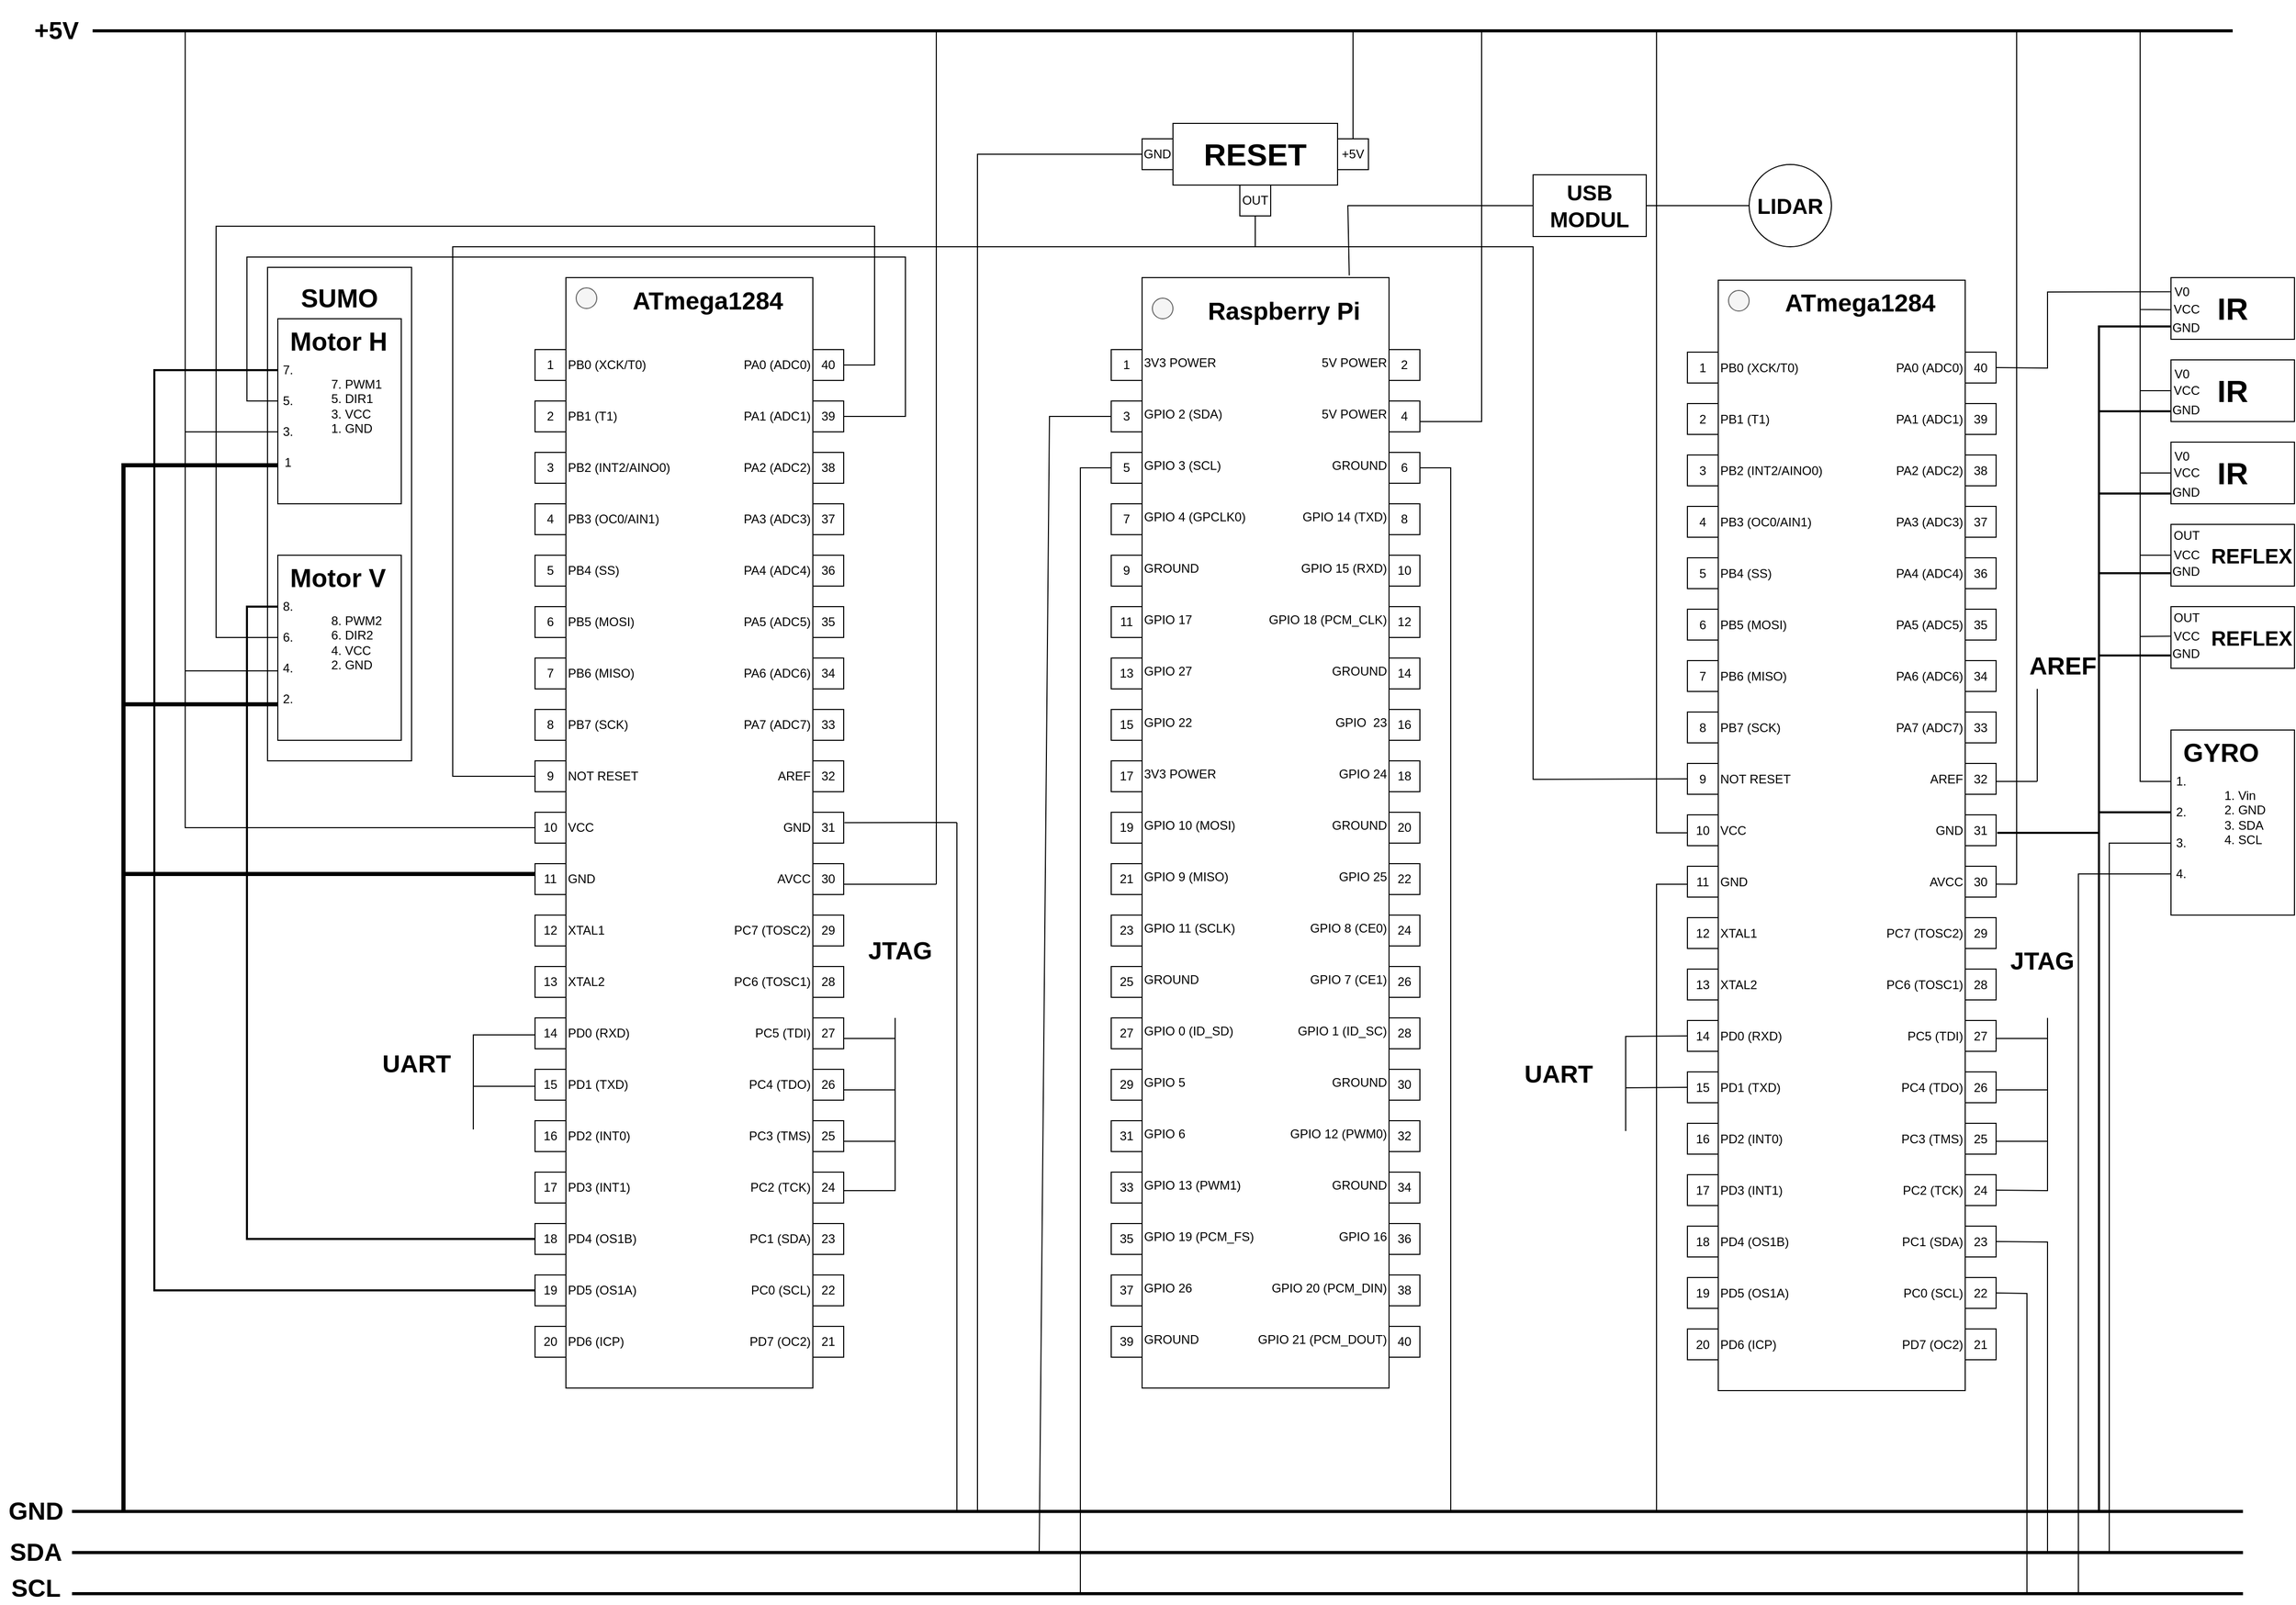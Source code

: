 <mxfile version="22.0.2" type="device">
  <diagram name="Page-1" id="6C6t73wL5U_exs-AvIqG">
    <mxGraphModel dx="3718" dy="1674" grid="1" gridSize="10" guides="1" tooltips="1" connect="1" arrows="1" fold="1" page="1" pageScale="1" pageWidth="850" pageHeight="1100" math="0" shadow="0">
      <root>
        <mxCell id="0" />
        <mxCell id="1" parent="0" />
        <mxCell id="2Kqc3Tl-5rJN90L1hJIf-26" value="" style="rounded=0;whiteSpace=wrap;html=1;" parent="1" vertex="1">
          <mxGeometry x="30" y="590" width="140" height="480" as="geometry" />
        </mxCell>
        <mxCell id="EvVna4faZcCAItMm56S3-2" value="" style="rounded=0;whiteSpace=wrap;html=1;" parent="1" vertex="1">
          <mxGeometry x="320" y="600" width="240" height="1080" as="geometry" />
        </mxCell>
        <mxCell id="EvVna4faZcCAItMm56S3-3" value="1" style="whiteSpace=wrap;html=1;aspect=fixed;" parent="1" vertex="1">
          <mxGeometry x="290" y="670" width="30" height="30" as="geometry" />
        </mxCell>
        <mxCell id="EvVna4faZcCAItMm56S3-4" value="2" style="whiteSpace=wrap;html=1;aspect=fixed;" parent="1" vertex="1">
          <mxGeometry x="290" y="720" width="30" height="30" as="geometry" />
        </mxCell>
        <mxCell id="EvVna4faZcCAItMm56S3-5" value="3" style="whiteSpace=wrap;html=1;aspect=fixed;" parent="1" vertex="1">
          <mxGeometry x="290" y="770" width="30" height="30" as="geometry" />
        </mxCell>
        <mxCell id="EvVna4faZcCAItMm56S3-6" value="4" style="whiteSpace=wrap;html=1;aspect=fixed;" parent="1" vertex="1">
          <mxGeometry x="290" y="820" width="30" height="30" as="geometry" />
        </mxCell>
        <mxCell id="EvVna4faZcCAItMm56S3-7" value="5" style="whiteSpace=wrap;html=1;aspect=fixed;" parent="1" vertex="1">
          <mxGeometry x="290" y="870" width="30" height="30" as="geometry" />
        </mxCell>
        <mxCell id="EvVna4faZcCAItMm56S3-8" value="6" style="whiteSpace=wrap;html=1;aspect=fixed;" parent="1" vertex="1">
          <mxGeometry x="290" y="920" width="30" height="30" as="geometry" />
        </mxCell>
        <mxCell id="EvVna4faZcCAItMm56S3-9" value="7" style="whiteSpace=wrap;html=1;aspect=fixed;" parent="1" vertex="1">
          <mxGeometry x="290" y="970" width="30" height="30" as="geometry" />
        </mxCell>
        <mxCell id="EvVna4faZcCAItMm56S3-10" value="8" style="whiteSpace=wrap;html=1;aspect=fixed;" parent="1" vertex="1">
          <mxGeometry x="290" y="1020" width="30" height="30" as="geometry" />
        </mxCell>
        <mxCell id="EvVna4faZcCAItMm56S3-11" value="9" style="whiteSpace=wrap;html=1;aspect=fixed;" parent="1" vertex="1">
          <mxGeometry x="290" y="1070" width="30" height="30" as="geometry" />
        </mxCell>
        <mxCell id="EvVna4faZcCAItMm56S3-12" value="10" style="whiteSpace=wrap;html=1;aspect=fixed;" parent="1" vertex="1">
          <mxGeometry x="290" y="1120" width="30" height="30" as="geometry" />
        </mxCell>
        <mxCell id="EvVna4faZcCAItMm56S3-13" value="11" style="whiteSpace=wrap;html=1;aspect=fixed;" parent="1" vertex="1">
          <mxGeometry x="290" y="1170" width="30" height="30" as="geometry" />
        </mxCell>
        <mxCell id="EvVna4faZcCAItMm56S3-14" value="12" style="whiteSpace=wrap;html=1;aspect=fixed;" parent="1" vertex="1">
          <mxGeometry x="290" y="1220" width="30" height="30" as="geometry" />
        </mxCell>
        <mxCell id="EvVna4faZcCAItMm56S3-15" value="13" style="whiteSpace=wrap;html=1;aspect=fixed;" parent="1" vertex="1">
          <mxGeometry x="290" y="1270" width="30" height="30" as="geometry" />
        </mxCell>
        <mxCell id="EvVna4faZcCAItMm56S3-16" value="14" style="whiteSpace=wrap;html=1;aspect=fixed;" parent="1" vertex="1">
          <mxGeometry x="290" y="1320" width="30" height="30" as="geometry" />
        </mxCell>
        <mxCell id="EvVna4faZcCAItMm56S3-17" value="15" style="whiteSpace=wrap;html=1;aspect=fixed;" parent="1" vertex="1">
          <mxGeometry x="290" y="1370" width="30" height="30" as="geometry" />
        </mxCell>
        <mxCell id="EvVna4faZcCAItMm56S3-18" value="16" style="whiteSpace=wrap;html=1;aspect=fixed;" parent="1" vertex="1">
          <mxGeometry x="290" y="1420" width="30" height="30" as="geometry" />
        </mxCell>
        <mxCell id="EvVna4faZcCAItMm56S3-19" value="17" style="whiteSpace=wrap;html=1;aspect=fixed;" parent="1" vertex="1">
          <mxGeometry x="290" y="1470" width="30" height="30" as="geometry" />
        </mxCell>
        <mxCell id="EvVna4faZcCAItMm56S3-20" value="18" style="whiteSpace=wrap;html=1;aspect=fixed;" parent="1" vertex="1">
          <mxGeometry x="290" y="1520" width="30" height="30" as="geometry" />
        </mxCell>
        <mxCell id="EvVna4faZcCAItMm56S3-21" value="19" style="whiteSpace=wrap;html=1;aspect=fixed;" parent="1" vertex="1">
          <mxGeometry x="290" y="1570" width="30" height="30" as="geometry" />
        </mxCell>
        <mxCell id="EvVna4faZcCAItMm56S3-22" value="20" style="whiteSpace=wrap;html=1;aspect=fixed;" parent="1" vertex="1">
          <mxGeometry x="290" y="1620" width="30" height="30" as="geometry" />
        </mxCell>
        <mxCell id="EvVna4faZcCAItMm56S3-23" value="40" style="whiteSpace=wrap;html=1;aspect=fixed;" parent="1" vertex="1">
          <mxGeometry x="560" y="670" width="30" height="30" as="geometry" />
        </mxCell>
        <mxCell id="EvVna4faZcCAItMm56S3-24" value="39" style="whiteSpace=wrap;html=1;aspect=fixed;" parent="1" vertex="1">
          <mxGeometry x="560" y="720" width="30" height="30" as="geometry" />
        </mxCell>
        <mxCell id="EvVna4faZcCAItMm56S3-25" value="38" style="whiteSpace=wrap;html=1;aspect=fixed;" parent="1" vertex="1">
          <mxGeometry x="560" y="770" width="30" height="30" as="geometry" />
        </mxCell>
        <mxCell id="EvVna4faZcCAItMm56S3-26" value="37" style="whiteSpace=wrap;html=1;aspect=fixed;" parent="1" vertex="1">
          <mxGeometry x="560" y="820" width="30" height="30" as="geometry" />
        </mxCell>
        <mxCell id="EvVna4faZcCAItMm56S3-27" value="36" style="whiteSpace=wrap;html=1;aspect=fixed;" parent="1" vertex="1">
          <mxGeometry x="560" y="870" width="30" height="30" as="geometry" />
        </mxCell>
        <mxCell id="EvVna4faZcCAItMm56S3-28" value="35" style="whiteSpace=wrap;html=1;aspect=fixed;" parent="1" vertex="1">
          <mxGeometry x="560" y="920" width="30" height="30" as="geometry" />
        </mxCell>
        <mxCell id="EvVna4faZcCAItMm56S3-29" value="34" style="whiteSpace=wrap;html=1;aspect=fixed;" parent="1" vertex="1">
          <mxGeometry x="560" y="970" width="30" height="30" as="geometry" />
        </mxCell>
        <mxCell id="EvVna4faZcCAItMm56S3-30" value="33" style="whiteSpace=wrap;html=1;aspect=fixed;" parent="1" vertex="1">
          <mxGeometry x="560" y="1020" width="30" height="30" as="geometry" />
        </mxCell>
        <mxCell id="EvVna4faZcCAItMm56S3-31" value="32" style="whiteSpace=wrap;html=1;aspect=fixed;" parent="1" vertex="1">
          <mxGeometry x="560" y="1070" width="30" height="30" as="geometry" />
        </mxCell>
        <mxCell id="EvVna4faZcCAItMm56S3-32" value="31" style="whiteSpace=wrap;html=1;aspect=fixed;" parent="1" vertex="1">
          <mxGeometry x="560" y="1120" width="30" height="30" as="geometry" />
        </mxCell>
        <mxCell id="EvVna4faZcCAItMm56S3-33" value="30" style="whiteSpace=wrap;html=1;aspect=fixed;" parent="1" vertex="1">
          <mxGeometry x="560" y="1170" width="30" height="30" as="geometry" />
        </mxCell>
        <mxCell id="EvVna4faZcCAItMm56S3-34" value="29" style="whiteSpace=wrap;html=1;aspect=fixed;" parent="1" vertex="1">
          <mxGeometry x="560" y="1220" width="30" height="30" as="geometry" />
        </mxCell>
        <mxCell id="EvVna4faZcCAItMm56S3-35" value="28" style="whiteSpace=wrap;html=1;aspect=fixed;" parent="1" vertex="1">
          <mxGeometry x="560" y="1270" width="30" height="30" as="geometry" />
        </mxCell>
        <mxCell id="EvVna4faZcCAItMm56S3-36" value="27" style="whiteSpace=wrap;html=1;aspect=fixed;" parent="1" vertex="1">
          <mxGeometry x="560" y="1320" width="30" height="30" as="geometry" />
        </mxCell>
        <mxCell id="EvVna4faZcCAItMm56S3-37" value="26" style="whiteSpace=wrap;html=1;aspect=fixed;" parent="1" vertex="1">
          <mxGeometry x="560" y="1370" width="30" height="30" as="geometry" />
        </mxCell>
        <mxCell id="EvVna4faZcCAItMm56S3-38" value="25" style="whiteSpace=wrap;html=1;aspect=fixed;" parent="1" vertex="1">
          <mxGeometry x="560" y="1420" width="30" height="30" as="geometry" />
        </mxCell>
        <mxCell id="EvVna4faZcCAItMm56S3-39" value="24" style="whiteSpace=wrap;html=1;aspect=fixed;" parent="1" vertex="1">
          <mxGeometry x="560" y="1470" width="30" height="30" as="geometry" />
        </mxCell>
        <mxCell id="EvVna4faZcCAItMm56S3-40" value="23" style="whiteSpace=wrap;html=1;aspect=fixed;" parent="1" vertex="1">
          <mxGeometry x="560" y="1520" width="30" height="30" as="geometry" />
        </mxCell>
        <mxCell id="EvVna4faZcCAItMm56S3-41" value="22" style="whiteSpace=wrap;html=1;aspect=fixed;" parent="1" vertex="1">
          <mxGeometry x="560" y="1570" width="30" height="30" as="geometry" />
        </mxCell>
        <mxCell id="EvVna4faZcCAItMm56S3-42" value="21" style="whiteSpace=wrap;html=1;aspect=fixed;" parent="1" vertex="1">
          <mxGeometry x="560" y="1620" width="30" height="30" as="geometry" />
        </mxCell>
        <mxCell id="EvVna4faZcCAItMm56S3-43" value="PB0 (XCK/T0)" style="text;html=1;strokeColor=none;fillColor=none;align=left;verticalAlign=middle;whiteSpace=wrap;rounded=0;" parent="1" vertex="1">
          <mxGeometry x="320" y="670" width="100" height="30" as="geometry" />
        </mxCell>
        <mxCell id="EvVna4faZcCAItMm56S3-44" value="&lt;div align=&quot;right&quot;&gt;PA0 (ADC0)&lt;/div&gt;" style="text;html=1;strokeColor=none;fillColor=none;align=right;verticalAlign=middle;whiteSpace=wrap;rounded=0;" parent="1" vertex="1">
          <mxGeometry x="460" y="670" width="100" height="30" as="geometry" />
        </mxCell>
        <mxCell id="EvVna4faZcCAItMm56S3-45" value="PB1 (T1)" style="text;html=1;strokeColor=none;fillColor=none;align=left;verticalAlign=middle;whiteSpace=wrap;rounded=0;" parent="1" vertex="1">
          <mxGeometry x="320" y="720" width="100" height="30" as="geometry" />
        </mxCell>
        <mxCell id="EvVna4faZcCAItMm56S3-46" value="&lt;div align=&quot;right&quot;&gt;PA1 (ADC1)&lt;/div&gt;" style="text;html=1;strokeColor=none;fillColor=none;align=right;verticalAlign=middle;whiteSpace=wrap;rounded=0;" parent="1" vertex="1">
          <mxGeometry x="460" y="720" width="100" height="30" as="geometry" />
        </mxCell>
        <mxCell id="EvVna4faZcCAItMm56S3-47" value="PB2 (INT2/AINO0)" style="text;html=1;strokeColor=none;fillColor=none;align=left;verticalAlign=middle;whiteSpace=wrap;rounded=0;" parent="1" vertex="1">
          <mxGeometry x="320" y="770" width="110" height="30" as="geometry" />
        </mxCell>
        <mxCell id="EvVna4faZcCAItMm56S3-48" value="&lt;div align=&quot;right&quot;&gt;PA2 (ADC2)&lt;/div&gt;" style="text;html=1;strokeColor=none;fillColor=none;align=right;verticalAlign=middle;whiteSpace=wrap;rounded=0;" parent="1" vertex="1">
          <mxGeometry x="460" y="770" width="100" height="30" as="geometry" />
        </mxCell>
        <mxCell id="EvVna4faZcCAItMm56S3-49" value="PB3 (OC0/AIN1)" style="text;html=1;strokeColor=none;fillColor=none;align=left;verticalAlign=middle;whiteSpace=wrap;rounded=0;" parent="1" vertex="1">
          <mxGeometry x="320" y="820" width="100" height="30" as="geometry" />
        </mxCell>
        <mxCell id="EvVna4faZcCAItMm56S3-50" value="&lt;div align=&quot;right&quot;&gt;PA3 (ADC3)&lt;/div&gt;" style="text;html=1;strokeColor=none;fillColor=none;align=right;verticalAlign=middle;whiteSpace=wrap;rounded=0;" parent="1" vertex="1">
          <mxGeometry x="460" y="820" width="100" height="30" as="geometry" />
        </mxCell>
        <mxCell id="EvVna4faZcCAItMm56S3-51" value="&lt;div align=&quot;left&quot;&gt;PB4 (SS)&lt;/div&gt;" style="text;html=1;strokeColor=none;fillColor=none;align=left;verticalAlign=middle;whiteSpace=wrap;rounded=0;" parent="1" vertex="1">
          <mxGeometry x="320" y="870" width="100" height="30" as="geometry" />
        </mxCell>
        <mxCell id="EvVna4faZcCAItMm56S3-52" value="&lt;div align=&quot;right&quot;&gt;PA4 (ADC4)&lt;/div&gt;" style="text;html=1;strokeColor=none;fillColor=none;align=right;verticalAlign=middle;whiteSpace=wrap;rounded=0;" parent="1" vertex="1">
          <mxGeometry x="460" y="870" width="100" height="30" as="geometry" />
        </mxCell>
        <mxCell id="EvVna4faZcCAItMm56S3-53" value="&lt;div align=&quot;left&quot;&gt;PB5 (MOSI)&lt;br&gt;&lt;/div&gt;" style="text;html=1;strokeColor=none;fillColor=none;align=left;verticalAlign=middle;whiteSpace=wrap;rounded=0;" parent="1" vertex="1">
          <mxGeometry x="320" y="920" width="100" height="30" as="geometry" />
        </mxCell>
        <mxCell id="EvVna4faZcCAItMm56S3-54" value="PA5 (ADC5)" style="text;html=1;strokeColor=none;fillColor=none;align=right;verticalAlign=middle;whiteSpace=wrap;rounded=0;" parent="1" vertex="1">
          <mxGeometry x="460" y="920" width="100" height="30" as="geometry" />
        </mxCell>
        <mxCell id="EvVna4faZcCAItMm56S3-55" value="PB6 (MISO)" style="text;html=1;strokeColor=none;fillColor=none;align=left;verticalAlign=middle;whiteSpace=wrap;rounded=0;" parent="1" vertex="1">
          <mxGeometry x="320" y="970" width="100" height="30" as="geometry" />
        </mxCell>
        <mxCell id="EvVna4faZcCAItMm56S3-56" value="PA6 (ADC6)" style="text;html=1;strokeColor=none;fillColor=none;align=right;verticalAlign=middle;whiteSpace=wrap;rounded=0;" parent="1" vertex="1">
          <mxGeometry x="460" y="970" width="100" height="30" as="geometry" />
        </mxCell>
        <mxCell id="EvVna4faZcCAItMm56S3-57" value="PB7 (SCK)" style="text;html=1;strokeColor=none;fillColor=none;align=left;verticalAlign=middle;whiteSpace=wrap;rounded=0;" parent="1" vertex="1">
          <mxGeometry x="320" y="1020" width="100" height="30" as="geometry" />
        </mxCell>
        <mxCell id="EvVna4faZcCAItMm56S3-58" value="PA7 (ADC7)" style="text;html=1;strokeColor=none;fillColor=none;align=right;verticalAlign=middle;whiteSpace=wrap;rounded=0;" parent="1" vertex="1">
          <mxGeometry x="460" y="1020" width="100" height="30" as="geometry" />
        </mxCell>
        <mxCell id="EvVna4faZcCAItMm56S3-59" value="NOT RESET" style="text;html=1;strokeColor=none;fillColor=none;align=left;verticalAlign=middle;whiteSpace=wrap;rounded=0;" parent="1" vertex="1">
          <mxGeometry x="320" y="1070" width="100" height="30" as="geometry" />
        </mxCell>
        <mxCell id="EvVna4faZcCAItMm56S3-60" value="AREF" style="text;html=1;strokeColor=none;fillColor=none;align=right;verticalAlign=middle;whiteSpace=wrap;rounded=0;" parent="1" vertex="1">
          <mxGeometry x="460" y="1070" width="100" height="30" as="geometry" />
        </mxCell>
        <mxCell id="EvVna4faZcCAItMm56S3-61" value="VCC" style="text;html=1;strokeColor=none;fillColor=none;align=left;verticalAlign=middle;whiteSpace=wrap;rounded=0;" parent="1" vertex="1">
          <mxGeometry x="320" y="1120" width="100" height="30" as="geometry" />
        </mxCell>
        <mxCell id="EvVna4faZcCAItMm56S3-62" value="GND" style="text;html=1;strokeColor=none;fillColor=none;align=right;verticalAlign=middle;whiteSpace=wrap;rounded=0;" parent="1" vertex="1">
          <mxGeometry x="460" y="1120" width="100" height="30" as="geometry" />
        </mxCell>
        <mxCell id="EvVna4faZcCAItMm56S3-63" value="GND" style="text;html=1;strokeColor=none;fillColor=none;align=left;verticalAlign=middle;whiteSpace=wrap;rounded=0;" parent="1" vertex="1">
          <mxGeometry x="320" y="1170" width="100" height="30" as="geometry" />
        </mxCell>
        <mxCell id="EvVna4faZcCAItMm56S3-64" value="AVCC" style="text;html=1;strokeColor=none;fillColor=none;align=right;verticalAlign=middle;whiteSpace=wrap;rounded=0;" parent="1" vertex="1">
          <mxGeometry x="460" y="1170" width="100" height="30" as="geometry" />
        </mxCell>
        <mxCell id="EvVna4faZcCAItMm56S3-65" value="XTAL1" style="text;html=1;strokeColor=none;fillColor=none;align=left;verticalAlign=middle;whiteSpace=wrap;rounded=0;" parent="1" vertex="1">
          <mxGeometry x="320" y="1220" width="100" height="30" as="geometry" />
        </mxCell>
        <mxCell id="EvVna4faZcCAItMm56S3-66" value="PC7 (TOSC2)" style="text;html=1;strokeColor=none;fillColor=none;align=right;verticalAlign=middle;whiteSpace=wrap;rounded=0;" parent="1" vertex="1">
          <mxGeometry x="460" y="1220" width="100" height="30" as="geometry" />
        </mxCell>
        <mxCell id="EvVna4faZcCAItMm56S3-67" value="PD0 (RXD)" style="text;html=1;strokeColor=none;fillColor=none;align=left;verticalAlign=middle;whiteSpace=wrap;rounded=0;" parent="1" vertex="1">
          <mxGeometry x="320" y="1320" width="100" height="30" as="geometry" />
        </mxCell>
        <mxCell id="EvVna4faZcCAItMm56S3-68" value="PC6 (TOSC1)" style="text;html=1;strokeColor=none;fillColor=none;align=right;verticalAlign=middle;whiteSpace=wrap;rounded=0;" parent="1" vertex="1">
          <mxGeometry x="460" y="1270" width="100" height="30" as="geometry" />
        </mxCell>
        <mxCell id="EvVna4faZcCAItMm56S3-69" value="PD1 (TXD)" style="text;html=1;strokeColor=none;fillColor=none;align=left;verticalAlign=middle;whiteSpace=wrap;rounded=0;" parent="1" vertex="1">
          <mxGeometry x="320" y="1370" width="100" height="30" as="geometry" />
        </mxCell>
        <mxCell id="EvVna4faZcCAItMm56S3-70" value="PC5 (TDI)" style="text;html=1;strokeColor=none;fillColor=none;align=right;verticalAlign=middle;whiteSpace=wrap;rounded=0;" parent="1" vertex="1">
          <mxGeometry x="460" y="1320" width="100" height="30" as="geometry" />
        </mxCell>
        <mxCell id="EvVna4faZcCAItMm56S3-71" value="PD2 (INT0)" style="text;html=1;strokeColor=none;fillColor=none;align=left;verticalAlign=middle;whiteSpace=wrap;rounded=0;" parent="1" vertex="1">
          <mxGeometry x="320" y="1420" width="100" height="30" as="geometry" />
        </mxCell>
        <mxCell id="EvVna4faZcCAItMm56S3-72" value="PC4 (TDO)" style="text;html=1;strokeColor=none;fillColor=none;align=right;verticalAlign=middle;whiteSpace=wrap;rounded=0;" parent="1" vertex="1">
          <mxGeometry x="460" y="1370" width="100" height="30" as="geometry" />
        </mxCell>
        <mxCell id="EvVna4faZcCAItMm56S3-73" value="PD3 (INT1)" style="text;html=1;strokeColor=none;fillColor=none;align=left;verticalAlign=middle;whiteSpace=wrap;rounded=0;" parent="1" vertex="1">
          <mxGeometry x="320" y="1470" width="100" height="30" as="geometry" />
        </mxCell>
        <mxCell id="EvVna4faZcCAItMm56S3-74" value="PC3 (TMS)" style="text;html=1;strokeColor=none;fillColor=none;align=right;verticalAlign=middle;whiteSpace=wrap;rounded=0;" parent="1" vertex="1">
          <mxGeometry x="460" y="1420" width="100" height="30" as="geometry" />
        </mxCell>
        <mxCell id="EvVna4faZcCAItMm56S3-75" value="PD4 (OS1B)" style="text;html=1;strokeColor=none;fillColor=none;align=left;verticalAlign=middle;whiteSpace=wrap;rounded=0;" parent="1" vertex="1">
          <mxGeometry x="320" y="1520" width="100" height="30" as="geometry" />
        </mxCell>
        <mxCell id="EvVna4faZcCAItMm56S3-76" value="PC2 (TCK)" style="text;html=1;strokeColor=none;fillColor=none;align=right;verticalAlign=middle;whiteSpace=wrap;rounded=0;" parent="1" vertex="1">
          <mxGeometry x="460" y="1470" width="100" height="30" as="geometry" />
        </mxCell>
        <mxCell id="EvVna4faZcCAItMm56S3-77" value="PC1 (SDA)" style="text;html=1;strokeColor=none;fillColor=none;align=right;verticalAlign=middle;whiteSpace=wrap;rounded=0;" parent="1" vertex="1">
          <mxGeometry x="460" y="1520" width="100" height="30" as="geometry" />
        </mxCell>
        <mxCell id="EvVna4faZcCAItMm56S3-78" value="PC0 (SCL)" style="text;html=1;strokeColor=none;fillColor=none;align=right;verticalAlign=middle;whiteSpace=wrap;rounded=0;" parent="1" vertex="1">
          <mxGeometry x="460" y="1570" width="100" height="30" as="geometry" />
        </mxCell>
        <mxCell id="EvVna4faZcCAItMm56S3-79" value="PD7 (OC2)" style="text;html=1;strokeColor=none;fillColor=none;align=right;verticalAlign=middle;whiteSpace=wrap;rounded=0;" parent="1" vertex="1">
          <mxGeometry x="460" y="1620" width="100" height="30" as="geometry" />
        </mxCell>
        <mxCell id="EvVna4faZcCAItMm56S3-80" value="XTAL2" style="text;html=1;strokeColor=none;fillColor=none;align=left;verticalAlign=middle;whiteSpace=wrap;rounded=0;" parent="1" vertex="1">
          <mxGeometry x="320" y="1270" width="100" height="30" as="geometry" />
        </mxCell>
        <mxCell id="EvVna4faZcCAItMm56S3-81" value="PD5 (OS1A)" style="text;html=1;strokeColor=none;fillColor=none;align=left;verticalAlign=middle;whiteSpace=wrap;rounded=0;" parent="1" vertex="1">
          <mxGeometry x="320" y="1570" width="100" height="30" as="geometry" />
        </mxCell>
        <mxCell id="EvVna4faZcCAItMm56S3-82" value="PD6 (ICP)" style="text;html=1;strokeColor=none;fillColor=none;align=left;verticalAlign=middle;whiteSpace=wrap;rounded=0;" parent="1" vertex="1">
          <mxGeometry x="320" y="1620" width="100" height="30" as="geometry" />
        </mxCell>
        <mxCell id="EvVna4faZcCAItMm56S3-83" value="" style="ellipse;whiteSpace=wrap;html=1;aspect=fixed;fillColor=#f5f5f5;fontColor=#333333;strokeColor=#666666;" parent="1" vertex="1">
          <mxGeometry x="330" y="610" width="20" height="20" as="geometry" />
        </mxCell>
        <mxCell id="EvVna4faZcCAItMm56S3-84" value="&lt;h1&gt;ATmega1284&lt;/h1&gt;" style="text;html=1;strokeColor=none;fillColor=none;spacing=5;spacingTop=-20;whiteSpace=wrap;overflow=hidden;rounded=0;align=center;" parent="1" vertex="1">
          <mxGeometry x="362.5" y="602.5" width="190" height="35" as="geometry" />
        </mxCell>
        <mxCell id="EvVna4faZcCAItMm56S3-195" value="" style="rounded=0;whiteSpace=wrap;html=1;" parent="1" vertex="1">
          <mxGeometry x="1440" y="602.5" width="240" height="1080" as="geometry" />
        </mxCell>
        <mxCell id="EvVna4faZcCAItMm56S3-196" value="1" style="whiteSpace=wrap;html=1;aspect=fixed;" parent="1" vertex="1">
          <mxGeometry x="1410" y="672.5" width="30" height="30" as="geometry" />
        </mxCell>
        <mxCell id="EvVna4faZcCAItMm56S3-197" value="2" style="whiteSpace=wrap;html=1;aspect=fixed;" parent="1" vertex="1">
          <mxGeometry x="1410" y="722.5" width="30" height="30" as="geometry" />
        </mxCell>
        <mxCell id="EvVna4faZcCAItMm56S3-198" value="3" style="whiteSpace=wrap;html=1;aspect=fixed;" parent="1" vertex="1">
          <mxGeometry x="1410" y="772.5" width="30" height="30" as="geometry" />
        </mxCell>
        <mxCell id="EvVna4faZcCAItMm56S3-199" value="4" style="whiteSpace=wrap;html=1;aspect=fixed;" parent="1" vertex="1">
          <mxGeometry x="1410" y="822.5" width="30" height="30" as="geometry" />
        </mxCell>
        <mxCell id="EvVna4faZcCAItMm56S3-200" value="5" style="whiteSpace=wrap;html=1;aspect=fixed;" parent="1" vertex="1">
          <mxGeometry x="1410" y="872.5" width="30" height="30" as="geometry" />
        </mxCell>
        <mxCell id="EvVna4faZcCAItMm56S3-201" value="6" style="whiteSpace=wrap;html=1;aspect=fixed;" parent="1" vertex="1">
          <mxGeometry x="1410" y="922.5" width="30" height="30" as="geometry" />
        </mxCell>
        <mxCell id="EvVna4faZcCAItMm56S3-202" value="7" style="whiteSpace=wrap;html=1;aspect=fixed;" parent="1" vertex="1">
          <mxGeometry x="1410" y="972.5" width="30" height="30" as="geometry" />
        </mxCell>
        <mxCell id="EvVna4faZcCAItMm56S3-203" value="8" style="whiteSpace=wrap;html=1;aspect=fixed;" parent="1" vertex="1">
          <mxGeometry x="1410" y="1022.5" width="30" height="30" as="geometry" />
        </mxCell>
        <mxCell id="EvVna4faZcCAItMm56S3-204" value="9" style="whiteSpace=wrap;html=1;aspect=fixed;" parent="1" vertex="1">
          <mxGeometry x="1410" y="1072.5" width="30" height="30" as="geometry" />
        </mxCell>
        <mxCell id="EvVna4faZcCAItMm56S3-205" value="10" style="whiteSpace=wrap;html=1;aspect=fixed;" parent="1" vertex="1">
          <mxGeometry x="1410" y="1122.5" width="30" height="30" as="geometry" />
        </mxCell>
        <mxCell id="EvVna4faZcCAItMm56S3-206" value="11" style="whiteSpace=wrap;html=1;aspect=fixed;" parent="1" vertex="1">
          <mxGeometry x="1410" y="1172.5" width="30" height="30" as="geometry" />
        </mxCell>
        <mxCell id="EvVna4faZcCAItMm56S3-207" value="12" style="whiteSpace=wrap;html=1;aspect=fixed;" parent="1" vertex="1">
          <mxGeometry x="1410" y="1222.5" width="30" height="30" as="geometry" />
        </mxCell>
        <mxCell id="EvVna4faZcCAItMm56S3-208" value="13" style="whiteSpace=wrap;html=1;aspect=fixed;" parent="1" vertex="1">
          <mxGeometry x="1410" y="1272.5" width="30" height="30" as="geometry" />
        </mxCell>
        <mxCell id="EvVna4faZcCAItMm56S3-209" value="14" style="whiteSpace=wrap;html=1;aspect=fixed;" parent="1" vertex="1">
          <mxGeometry x="1410" y="1322.5" width="30" height="30" as="geometry" />
        </mxCell>
        <mxCell id="EvVna4faZcCAItMm56S3-210" value="15" style="whiteSpace=wrap;html=1;aspect=fixed;" parent="1" vertex="1">
          <mxGeometry x="1410" y="1372.5" width="30" height="30" as="geometry" />
        </mxCell>
        <mxCell id="EvVna4faZcCAItMm56S3-211" value="16" style="whiteSpace=wrap;html=1;aspect=fixed;" parent="1" vertex="1">
          <mxGeometry x="1410" y="1422.5" width="30" height="30" as="geometry" />
        </mxCell>
        <mxCell id="EvVna4faZcCAItMm56S3-212" value="17" style="whiteSpace=wrap;html=1;aspect=fixed;" parent="1" vertex="1">
          <mxGeometry x="1410" y="1472.5" width="30" height="30" as="geometry" />
        </mxCell>
        <mxCell id="EvVna4faZcCAItMm56S3-213" value="18" style="whiteSpace=wrap;html=1;aspect=fixed;" parent="1" vertex="1">
          <mxGeometry x="1410" y="1522.5" width="30" height="30" as="geometry" />
        </mxCell>
        <mxCell id="EvVna4faZcCAItMm56S3-214" value="19" style="whiteSpace=wrap;html=1;aspect=fixed;" parent="1" vertex="1">
          <mxGeometry x="1410" y="1572.5" width="30" height="30" as="geometry" />
        </mxCell>
        <mxCell id="EvVna4faZcCAItMm56S3-215" value="20" style="whiteSpace=wrap;html=1;aspect=fixed;" parent="1" vertex="1">
          <mxGeometry x="1410" y="1622.5" width="30" height="30" as="geometry" />
        </mxCell>
        <mxCell id="EvVna4faZcCAItMm56S3-216" value="40" style="whiteSpace=wrap;html=1;aspect=fixed;" parent="1" vertex="1">
          <mxGeometry x="1680" y="672.5" width="30" height="30" as="geometry" />
        </mxCell>
        <mxCell id="EvVna4faZcCAItMm56S3-217" value="39" style="whiteSpace=wrap;html=1;aspect=fixed;" parent="1" vertex="1">
          <mxGeometry x="1680" y="722.5" width="30" height="30" as="geometry" />
        </mxCell>
        <mxCell id="EvVna4faZcCAItMm56S3-218" value="38" style="whiteSpace=wrap;html=1;aspect=fixed;" parent="1" vertex="1">
          <mxGeometry x="1680" y="772.5" width="30" height="30" as="geometry" />
        </mxCell>
        <mxCell id="EvVna4faZcCAItMm56S3-219" value="37" style="whiteSpace=wrap;html=1;aspect=fixed;" parent="1" vertex="1">
          <mxGeometry x="1680" y="822.5" width="30" height="30" as="geometry" />
        </mxCell>
        <mxCell id="EvVna4faZcCAItMm56S3-220" value="36" style="whiteSpace=wrap;html=1;aspect=fixed;" parent="1" vertex="1">
          <mxGeometry x="1680" y="872.5" width="30" height="30" as="geometry" />
        </mxCell>
        <mxCell id="EvVna4faZcCAItMm56S3-221" value="35" style="whiteSpace=wrap;html=1;aspect=fixed;" parent="1" vertex="1">
          <mxGeometry x="1680" y="922.5" width="30" height="30" as="geometry" />
        </mxCell>
        <mxCell id="EvVna4faZcCAItMm56S3-222" value="34" style="whiteSpace=wrap;html=1;aspect=fixed;" parent="1" vertex="1">
          <mxGeometry x="1680" y="972.5" width="30" height="30" as="geometry" />
        </mxCell>
        <mxCell id="EvVna4faZcCAItMm56S3-223" value="33" style="whiteSpace=wrap;html=1;aspect=fixed;" parent="1" vertex="1">
          <mxGeometry x="1680" y="1022.5" width="30" height="30" as="geometry" />
        </mxCell>
        <mxCell id="EvVna4faZcCAItMm56S3-224" value="32" style="whiteSpace=wrap;html=1;aspect=fixed;" parent="1" vertex="1">
          <mxGeometry x="1680" y="1072.5" width="30" height="30" as="geometry" />
        </mxCell>
        <mxCell id="EvVna4faZcCAItMm56S3-225" value="31" style="whiteSpace=wrap;html=1;aspect=fixed;" parent="1" vertex="1">
          <mxGeometry x="1680" y="1122.5" width="30" height="30" as="geometry" />
        </mxCell>
        <mxCell id="EvVna4faZcCAItMm56S3-226" value="30" style="whiteSpace=wrap;html=1;aspect=fixed;" parent="1" vertex="1">
          <mxGeometry x="1680" y="1172.5" width="30" height="30" as="geometry" />
        </mxCell>
        <mxCell id="EvVna4faZcCAItMm56S3-227" value="29" style="whiteSpace=wrap;html=1;aspect=fixed;" parent="1" vertex="1">
          <mxGeometry x="1680" y="1222.5" width="30" height="30" as="geometry" />
        </mxCell>
        <mxCell id="EvVna4faZcCAItMm56S3-228" value="28" style="whiteSpace=wrap;html=1;aspect=fixed;" parent="1" vertex="1">
          <mxGeometry x="1680" y="1272.5" width="30" height="30" as="geometry" />
        </mxCell>
        <mxCell id="EvVna4faZcCAItMm56S3-229" value="27" style="whiteSpace=wrap;html=1;aspect=fixed;" parent="1" vertex="1">
          <mxGeometry x="1680" y="1322.5" width="30" height="30" as="geometry" />
        </mxCell>
        <mxCell id="EvVna4faZcCAItMm56S3-230" value="26" style="whiteSpace=wrap;html=1;aspect=fixed;" parent="1" vertex="1">
          <mxGeometry x="1680" y="1372.5" width="30" height="30" as="geometry" />
        </mxCell>
        <mxCell id="EvVna4faZcCAItMm56S3-231" value="25" style="whiteSpace=wrap;html=1;aspect=fixed;" parent="1" vertex="1">
          <mxGeometry x="1680" y="1422.5" width="30" height="30" as="geometry" />
        </mxCell>
        <mxCell id="EvVna4faZcCAItMm56S3-232" value="24" style="whiteSpace=wrap;html=1;aspect=fixed;" parent="1" vertex="1">
          <mxGeometry x="1680" y="1472.5" width="30" height="30" as="geometry" />
        </mxCell>
        <mxCell id="EvVna4faZcCAItMm56S3-233" value="23" style="whiteSpace=wrap;html=1;aspect=fixed;" parent="1" vertex="1">
          <mxGeometry x="1680" y="1522.5" width="30" height="30" as="geometry" />
        </mxCell>
        <mxCell id="EvVna4faZcCAItMm56S3-234" value="22" style="whiteSpace=wrap;html=1;aspect=fixed;" parent="1" vertex="1">
          <mxGeometry x="1680" y="1572.5" width="30" height="30" as="geometry" />
        </mxCell>
        <mxCell id="EvVna4faZcCAItMm56S3-235" value="21" style="whiteSpace=wrap;html=1;aspect=fixed;" parent="1" vertex="1">
          <mxGeometry x="1680" y="1622.5" width="30" height="30" as="geometry" />
        </mxCell>
        <mxCell id="EvVna4faZcCAItMm56S3-236" value="PB0 (XCK/T0)" style="text;html=1;strokeColor=none;fillColor=none;align=left;verticalAlign=middle;whiteSpace=wrap;rounded=0;" parent="1" vertex="1">
          <mxGeometry x="1440" y="672.5" width="100" height="30" as="geometry" />
        </mxCell>
        <mxCell id="EvVna4faZcCAItMm56S3-237" value="&lt;div align=&quot;right&quot;&gt;PA0 (ADC0)&lt;/div&gt;" style="text;html=1;strokeColor=none;fillColor=none;align=right;verticalAlign=middle;whiteSpace=wrap;rounded=0;" parent="1" vertex="1">
          <mxGeometry x="1580" y="672.5" width="100" height="30" as="geometry" />
        </mxCell>
        <mxCell id="EvVna4faZcCAItMm56S3-238" value="PB1 (T1)" style="text;html=1;strokeColor=none;fillColor=none;align=left;verticalAlign=middle;whiteSpace=wrap;rounded=0;" parent="1" vertex="1">
          <mxGeometry x="1440" y="722.5" width="100" height="30" as="geometry" />
        </mxCell>
        <mxCell id="EvVna4faZcCAItMm56S3-239" value="&lt;div align=&quot;right&quot;&gt;PA1 (ADC1)&lt;/div&gt;" style="text;html=1;strokeColor=none;fillColor=none;align=right;verticalAlign=middle;whiteSpace=wrap;rounded=0;" parent="1" vertex="1">
          <mxGeometry x="1580" y="722.5" width="100" height="30" as="geometry" />
        </mxCell>
        <mxCell id="EvVna4faZcCAItMm56S3-240" value="PB2 (INT2/AINO0)" style="text;html=1;strokeColor=none;fillColor=none;align=left;verticalAlign=middle;whiteSpace=wrap;rounded=0;" parent="1" vertex="1">
          <mxGeometry x="1440" y="772.5" width="110" height="30" as="geometry" />
        </mxCell>
        <mxCell id="EvVna4faZcCAItMm56S3-241" value="&lt;div align=&quot;right&quot;&gt;PA2 (ADC2)&lt;/div&gt;" style="text;html=1;strokeColor=none;fillColor=none;align=right;verticalAlign=middle;whiteSpace=wrap;rounded=0;" parent="1" vertex="1">
          <mxGeometry x="1580" y="772.5" width="100" height="30" as="geometry" />
        </mxCell>
        <mxCell id="EvVna4faZcCAItMm56S3-242" value="PB3 (OC0/AIN1)" style="text;html=1;strokeColor=none;fillColor=none;align=left;verticalAlign=middle;whiteSpace=wrap;rounded=0;" parent="1" vertex="1">
          <mxGeometry x="1440" y="822.5" width="100" height="30" as="geometry" />
        </mxCell>
        <mxCell id="EvVna4faZcCAItMm56S3-243" value="&lt;div align=&quot;right&quot;&gt;PA3 (ADC3)&lt;/div&gt;" style="text;html=1;strokeColor=none;fillColor=none;align=right;verticalAlign=middle;whiteSpace=wrap;rounded=0;" parent="1" vertex="1">
          <mxGeometry x="1580" y="822.5" width="100" height="30" as="geometry" />
        </mxCell>
        <mxCell id="EvVna4faZcCAItMm56S3-244" value="&lt;div align=&quot;left&quot;&gt;PB4 (SS)&lt;/div&gt;" style="text;html=1;strokeColor=none;fillColor=none;align=left;verticalAlign=middle;whiteSpace=wrap;rounded=0;" parent="1" vertex="1">
          <mxGeometry x="1440" y="872.5" width="100" height="30" as="geometry" />
        </mxCell>
        <mxCell id="EvVna4faZcCAItMm56S3-245" value="&lt;div align=&quot;right&quot;&gt;PA4 (ADC4)&lt;/div&gt;" style="text;html=1;strokeColor=none;fillColor=none;align=right;verticalAlign=middle;whiteSpace=wrap;rounded=0;" parent="1" vertex="1">
          <mxGeometry x="1580" y="872.5" width="100" height="30" as="geometry" />
        </mxCell>
        <mxCell id="EvVna4faZcCAItMm56S3-246" value="&lt;div align=&quot;left&quot;&gt;PB5 (MOSI)&lt;br&gt;&lt;/div&gt;" style="text;html=1;strokeColor=none;fillColor=none;align=left;verticalAlign=middle;whiteSpace=wrap;rounded=0;" parent="1" vertex="1">
          <mxGeometry x="1440" y="922.5" width="100" height="30" as="geometry" />
        </mxCell>
        <mxCell id="EvVna4faZcCAItMm56S3-247" value="PA5 (ADC5)" style="text;html=1;strokeColor=none;fillColor=none;align=right;verticalAlign=middle;whiteSpace=wrap;rounded=0;" parent="1" vertex="1">
          <mxGeometry x="1580" y="922.5" width="100" height="30" as="geometry" />
        </mxCell>
        <mxCell id="EvVna4faZcCAItMm56S3-248" value="PB6 (MISO)" style="text;html=1;strokeColor=none;fillColor=none;align=left;verticalAlign=middle;whiteSpace=wrap;rounded=0;" parent="1" vertex="1">
          <mxGeometry x="1440" y="972.5" width="100" height="30" as="geometry" />
        </mxCell>
        <mxCell id="EvVna4faZcCAItMm56S3-249" value="PA6 (ADC6)" style="text;html=1;strokeColor=none;fillColor=none;align=right;verticalAlign=middle;whiteSpace=wrap;rounded=0;" parent="1" vertex="1">
          <mxGeometry x="1580" y="972.5" width="100" height="30" as="geometry" />
        </mxCell>
        <mxCell id="EvVna4faZcCAItMm56S3-250" value="PB7 (SCK)" style="text;html=1;strokeColor=none;fillColor=none;align=left;verticalAlign=middle;whiteSpace=wrap;rounded=0;" parent="1" vertex="1">
          <mxGeometry x="1440" y="1022.5" width="100" height="30" as="geometry" />
        </mxCell>
        <mxCell id="EvVna4faZcCAItMm56S3-251" value="PA7 (ADC7)" style="text;html=1;strokeColor=none;fillColor=none;align=right;verticalAlign=middle;whiteSpace=wrap;rounded=0;" parent="1" vertex="1">
          <mxGeometry x="1580" y="1022.5" width="100" height="30" as="geometry" />
        </mxCell>
        <mxCell id="EvVna4faZcCAItMm56S3-252" value="NOT RESET" style="text;html=1;strokeColor=none;fillColor=none;align=left;verticalAlign=middle;whiteSpace=wrap;rounded=0;" parent="1" vertex="1">
          <mxGeometry x="1440" y="1072.5" width="100" height="30" as="geometry" />
        </mxCell>
        <mxCell id="EvVna4faZcCAItMm56S3-253" value="AREF" style="text;html=1;strokeColor=none;fillColor=none;align=right;verticalAlign=middle;whiteSpace=wrap;rounded=0;" parent="1" vertex="1">
          <mxGeometry x="1580" y="1072.5" width="100" height="30" as="geometry" />
        </mxCell>
        <mxCell id="EvVna4faZcCAItMm56S3-254" value="VCC" style="text;html=1;strokeColor=none;fillColor=none;align=left;verticalAlign=middle;whiteSpace=wrap;rounded=0;" parent="1" vertex="1">
          <mxGeometry x="1440" y="1122.5" width="100" height="30" as="geometry" />
        </mxCell>
        <mxCell id="EvVna4faZcCAItMm56S3-255" value="GND" style="text;html=1;strokeColor=none;fillColor=none;align=right;verticalAlign=middle;whiteSpace=wrap;rounded=0;" parent="1" vertex="1">
          <mxGeometry x="1580" y="1122.5" width="100" height="30" as="geometry" />
        </mxCell>
        <mxCell id="EvVna4faZcCAItMm56S3-256" value="GND" style="text;html=1;strokeColor=none;fillColor=none;align=left;verticalAlign=middle;whiteSpace=wrap;rounded=0;" parent="1" vertex="1">
          <mxGeometry x="1440" y="1172.5" width="100" height="30" as="geometry" />
        </mxCell>
        <mxCell id="EvVna4faZcCAItMm56S3-257" value="AVCC" style="text;html=1;strokeColor=none;fillColor=none;align=right;verticalAlign=middle;whiteSpace=wrap;rounded=0;" parent="1" vertex="1">
          <mxGeometry x="1580" y="1172.5" width="100" height="30" as="geometry" />
        </mxCell>
        <mxCell id="EvVna4faZcCAItMm56S3-258" value="XTAL1" style="text;html=1;strokeColor=none;fillColor=none;align=left;verticalAlign=middle;whiteSpace=wrap;rounded=0;" parent="1" vertex="1">
          <mxGeometry x="1440" y="1222.5" width="100" height="30" as="geometry" />
        </mxCell>
        <mxCell id="EvVna4faZcCAItMm56S3-259" value="PC7 (TOSC2)" style="text;html=1;strokeColor=none;fillColor=none;align=right;verticalAlign=middle;whiteSpace=wrap;rounded=0;" parent="1" vertex="1">
          <mxGeometry x="1580" y="1222.5" width="100" height="30" as="geometry" />
        </mxCell>
        <mxCell id="EvVna4faZcCAItMm56S3-260" value="PD0 (RXD)" style="text;html=1;strokeColor=none;fillColor=none;align=left;verticalAlign=middle;whiteSpace=wrap;rounded=0;" parent="1" vertex="1">
          <mxGeometry x="1440" y="1322.5" width="100" height="30" as="geometry" />
        </mxCell>
        <mxCell id="EvVna4faZcCAItMm56S3-261" value="PC6 (TOSC1)" style="text;html=1;strokeColor=none;fillColor=none;align=right;verticalAlign=middle;whiteSpace=wrap;rounded=0;" parent="1" vertex="1">
          <mxGeometry x="1580" y="1272.5" width="100" height="30" as="geometry" />
        </mxCell>
        <mxCell id="EvVna4faZcCAItMm56S3-262" value="PD1 (TXD)" style="text;html=1;strokeColor=none;fillColor=none;align=left;verticalAlign=middle;whiteSpace=wrap;rounded=0;" parent="1" vertex="1">
          <mxGeometry x="1440" y="1372.5" width="100" height="30" as="geometry" />
        </mxCell>
        <mxCell id="EvVna4faZcCAItMm56S3-263" value="PC5 (TDI)" style="text;html=1;strokeColor=none;fillColor=none;align=right;verticalAlign=middle;whiteSpace=wrap;rounded=0;" parent="1" vertex="1">
          <mxGeometry x="1580" y="1322.5" width="100" height="30" as="geometry" />
        </mxCell>
        <mxCell id="EvVna4faZcCAItMm56S3-264" value="PD2 (INT0)" style="text;html=1;strokeColor=none;fillColor=none;align=left;verticalAlign=middle;whiteSpace=wrap;rounded=0;" parent="1" vertex="1">
          <mxGeometry x="1440" y="1422.5" width="100" height="30" as="geometry" />
        </mxCell>
        <mxCell id="EvVna4faZcCAItMm56S3-265" value="PC4 (TDO)" style="text;html=1;strokeColor=none;fillColor=none;align=right;verticalAlign=middle;whiteSpace=wrap;rounded=0;" parent="1" vertex="1">
          <mxGeometry x="1580" y="1372.5" width="100" height="30" as="geometry" />
        </mxCell>
        <mxCell id="EvVna4faZcCAItMm56S3-266" value="PD3 (INT1)" style="text;html=1;strokeColor=none;fillColor=none;align=left;verticalAlign=middle;whiteSpace=wrap;rounded=0;" parent="1" vertex="1">
          <mxGeometry x="1440" y="1472.5" width="100" height="30" as="geometry" />
        </mxCell>
        <mxCell id="EvVna4faZcCAItMm56S3-267" value="PC3 (TMS)" style="text;html=1;strokeColor=none;fillColor=none;align=right;verticalAlign=middle;whiteSpace=wrap;rounded=0;" parent="1" vertex="1">
          <mxGeometry x="1580" y="1422.5" width="100" height="30" as="geometry" />
        </mxCell>
        <mxCell id="EvVna4faZcCAItMm56S3-268" value="PD4 (OS1B)" style="text;html=1;strokeColor=none;fillColor=none;align=left;verticalAlign=middle;whiteSpace=wrap;rounded=0;" parent="1" vertex="1">
          <mxGeometry x="1440" y="1522.5" width="100" height="30" as="geometry" />
        </mxCell>
        <mxCell id="EvVna4faZcCAItMm56S3-269" value="PC2 (TCK)" style="text;html=1;strokeColor=none;fillColor=none;align=right;verticalAlign=middle;whiteSpace=wrap;rounded=0;" parent="1" vertex="1">
          <mxGeometry x="1580" y="1472.5" width="100" height="30" as="geometry" />
        </mxCell>
        <mxCell id="EvVna4faZcCAItMm56S3-270" value="PC1 (SDA)" style="text;html=1;strokeColor=none;fillColor=none;align=right;verticalAlign=middle;whiteSpace=wrap;rounded=0;" parent="1" vertex="1">
          <mxGeometry x="1580" y="1522.5" width="100" height="30" as="geometry" />
        </mxCell>
        <mxCell id="EvVna4faZcCAItMm56S3-271" value="PC0 (SCL)" style="text;html=1;strokeColor=none;fillColor=none;align=right;verticalAlign=middle;whiteSpace=wrap;rounded=0;" parent="1" vertex="1">
          <mxGeometry x="1580" y="1572.5" width="100" height="30" as="geometry" />
        </mxCell>
        <mxCell id="EvVna4faZcCAItMm56S3-272" value="PD7 (OC2)" style="text;html=1;strokeColor=none;fillColor=none;align=right;verticalAlign=middle;whiteSpace=wrap;rounded=0;" parent="1" vertex="1">
          <mxGeometry x="1580" y="1622.5" width="100" height="30" as="geometry" />
        </mxCell>
        <mxCell id="EvVna4faZcCAItMm56S3-273" value="XTAL2" style="text;html=1;strokeColor=none;fillColor=none;align=left;verticalAlign=middle;whiteSpace=wrap;rounded=0;" parent="1" vertex="1">
          <mxGeometry x="1440" y="1272.5" width="100" height="30" as="geometry" />
        </mxCell>
        <mxCell id="EvVna4faZcCAItMm56S3-274" value="PD5 (OS1A)" style="text;html=1;strokeColor=none;fillColor=none;align=left;verticalAlign=middle;whiteSpace=wrap;rounded=0;" parent="1" vertex="1">
          <mxGeometry x="1440" y="1572.5" width="100" height="30" as="geometry" />
        </mxCell>
        <mxCell id="EvVna4faZcCAItMm56S3-275" value="PD6 (ICP)" style="text;html=1;strokeColor=none;fillColor=none;align=left;verticalAlign=middle;whiteSpace=wrap;rounded=0;" parent="1" vertex="1">
          <mxGeometry x="1440" y="1622.5" width="100" height="30" as="geometry" />
        </mxCell>
        <mxCell id="EvVna4faZcCAItMm56S3-276" value="" style="ellipse;whiteSpace=wrap;html=1;aspect=fixed;fillColor=#f5f5f5;fontColor=#333333;strokeColor=#666666;" parent="1" vertex="1">
          <mxGeometry x="1450" y="612.5" width="20" height="20" as="geometry" />
        </mxCell>
        <mxCell id="EvVna4faZcCAItMm56S3-277" value="&lt;h1&gt;ATmega1284&lt;/h1&gt;" style="text;html=1;strokeColor=none;fillColor=none;spacing=5;spacingTop=-20;whiteSpace=wrap;overflow=hidden;rounded=0;align=center;" parent="1" vertex="1">
          <mxGeometry x="1482.5" y="605" width="190" height="35" as="geometry" />
        </mxCell>
        <mxCell id="EvVna4faZcCAItMm56S3-279" value="" style="rounded=0;whiteSpace=wrap;html=1;" parent="1" vertex="1">
          <mxGeometry x="880" y="600" width="240" height="1080" as="geometry" />
        </mxCell>
        <mxCell id="EvVna4faZcCAItMm56S3-300" value="" style="group" parent="1" vertex="1" connectable="0">
          <mxGeometry x="850" y="670" width="30" height="980" as="geometry" />
        </mxCell>
        <mxCell id="EvVna4faZcCAItMm56S3-280" value="1" style="whiteSpace=wrap;html=1;aspect=fixed;" parent="EvVna4faZcCAItMm56S3-300" vertex="1">
          <mxGeometry width="30" height="30" as="geometry" />
        </mxCell>
        <mxCell id="EvVna4faZcCAItMm56S3-281" value="3" style="whiteSpace=wrap;html=1;aspect=fixed;" parent="EvVna4faZcCAItMm56S3-300" vertex="1">
          <mxGeometry y="50" width="30" height="30" as="geometry" />
        </mxCell>
        <mxCell id="EvVna4faZcCAItMm56S3-282" value="5" style="whiteSpace=wrap;html=1;aspect=fixed;" parent="EvVna4faZcCAItMm56S3-300" vertex="1">
          <mxGeometry y="100" width="30" height="30" as="geometry" />
        </mxCell>
        <mxCell id="EvVna4faZcCAItMm56S3-283" value="7" style="whiteSpace=wrap;html=1;aspect=fixed;" parent="EvVna4faZcCAItMm56S3-300" vertex="1">
          <mxGeometry y="150" width="30" height="30" as="geometry" />
        </mxCell>
        <mxCell id="EvVna4faZcCAItMm56S3-284" value="9" style="whiteSpace=wrap;html=1;aspect=fixed;" parent="EvVna4faZcCAItMm56S3-300" vertex="1">
          <mxGeometry y="200" width="30" height="30" as="geometry" />
        </mxCell>
        <mxCell id="EvVna4faZcCAItMm56S3-285" value="11" style="whiteSpace=wrap;html=1;aspect=fixed;" parent="EvVna4faZcCAItMm56S3-300" vertex="1">
          <mxGeometry y="250" width="30" height="30" as="geometry" />
        </mxCell>
        <mxCell id="EvVna4faZcCAItMm56S3-286" value="13" style="whiteSpace=wrap;html=1;aspect=fixed;" parent="EvVna4faZcCAItMm56S3-300" vertex="1">
          <mxGeometry y="300" width="30" height="30" as="geometry" />
        </mxCell>
        <mxCell id="EvVna4faZcCAItMm56S3-287" value="15" style="whiteSpace=wrap;html=1;aspect=fixed;" parent="EvVna4faZcCAItMm56S3-300" vertex="1">
          <mxGeometry y="350" width="30" height="30" as="geometry" />
        </mxCell>
        <mxCell id="EvVna4faZcCAItMm56S3-288" value="17" style="whiteSpace=wrap;html=1;aspect=fixed;" parent="EvVna4faZcCAItMm56S3-300" vertex="1">
          <mxGeometry y="400" width="30" height="30" as="geometry" />
        </mxCell>
        <mxCell id="EvVna4faZcCAItMm56S3-289" value="19" style="whiteSpace=wrap;html=1;aspect=fixed;" parent="EvVna4faZcCAItMm56S3-300" vertex="1">
          <mxGeometry y="450" width="30" height="30" as="geometry" />
        </mxCell>
        <mxCell id="EvVna4faZcCAItMm56S3-290" value="21" style="whiteSpace=wrap;html=1;aspect=fixed;" parent="EvVna4faZcCAItMm56S3-300" vertex="1">
          <mxGeometry y="500" width="30" height="30" as="geometry" />
        </mxCell>
        <mxCell id="EvVna4faZcCAItMm56S3-291" value="23" style="whiteSpace=wrap;html=1;aspect=fixed;" parent="EvVna4faZcCAItMm56S3-300" vertex="1">
          <mxGeometry y="550" width="30" height="30" as="geometry" />
        </mxCell>
        <mxCell id="EvVna4faZcCAItMm56S3-292" value="25" style="whiteSpace=wrap;html=1;aspect=fixed;" parent="EvVna4faZcCAItMm56S3-300" vertex="1">
          <mxGeometry y="600" width="30" height="30" as="geometry" />
        </mxCell>
        <mxCell id="EvVna4faZcCAItMm56S3-293" value="27" style="whiteSpace=wrap;html=1;aspect=fixed;" parent="EvVna4faZcCAItMm56S3-300" vertex="1">
          <mxGeometry y="650" width="30" height="30" as="geometry" />
        </mxCell>
        <mxCell id="EvVna4faZcCAItMm56S3-294" value="29" style="whiteSpace=wrap;html=1;aspect=fixed;" parent="EvVna4faZcCAItMm56S3-300" vertex="1">
          <mxGeometry y="700" width="30" height="30" as="geometry" />
        </mxCell>
        <mxCell id="EvVna4faZcCAItMm56S3-295" value="31" style="whiteSpace=wrap;html=1;aspect=fixed;" parent="EvVna4faZcCAItMm56S3-300" vertex="1">
          <mxGeometry y="750" width="30" height="30" as="geometry" />
        </mxCell>
        <mxCell id="EvVna4faZcCAItMm56S3-296" value="33" style="whiteSpace=wrap;html=1;aspect=fixed;" parent="EvVna4faZcCAItMm56S3-300" vertex="1">
          <mxGeometry y="800" width="30" height="30" as="geometry" />
        </mxCell>
        <mxCell id="EvVna4faZcCAItMm56S3-297" value="35" style="whiteSpace=wrap;html=1;aspect=fixed;" parent="EvVna4faZcCAItMm56S3-300" vertex="1">
          <mxGeometry y="850" width="30" height="30" as="geometry" />
        </mxCell>
        <mxCell id="EvVna4faZcCAItMm56S3-298" value="37" style="whiteSpace=wrap;html=1;aspect=fixed;" parent="EvVna4faZcCAItMm56S3-300" vertex="1">
          <mxGeometry y="900" width="30" height="30" as="geometry" />
        </mxCell>
        <mxCell id="EvVna4faZcCAItMm56S3-299" value="39" style="whiteSpace=wrap;html=1;aspect=fixed;" parent="EvVna4faZcCAItMm56S3-300" vertex="1">
          <mxGeometry y="950" width="30" height="30" as="geometry" />
        </mxCell>
        <mxCell id="EvVna4faZcCAItMm56S3-301" value="2" style="whiteSpace=wrap;html=1;aspect=fixed;" parent="1" vertex="1">
          <mxGeometry x="1120" y="670" width="30" height="30" as="geometry" />
        </mxCell>
        <mxCell id="EvVna4faZcCAItMm56S3-302" value="4" style="whiteSpace=wrap;html=1;aspect=fixed;" parent="1" vertex="1">
          <mxGeometry x="1120" y="720" width="30" height="30" as="geometry" />
        </mxCell>
        <mxCell id="EvVna4faZcCAItMm56S3-303" value="6" style="whiteSpace=wrap;html=1;aspect=fixed;" parent="1" vertex="1">
          <mxGeometry x="1120" y="770" width="30" height="30" as="geometry" />
        </mxCell>
        <mxCell id="EvVna4faZcCAItMm56S3-304" value="8" style="whiteSpace=wrap;html=1;aspect=fixed;" parent="1" vertex="1">
          <mxGeometry x="1120" y="820" width="30" height="30" as="geometry" />
        </mxCell>
        <mxCell id="EvVna4faZcCAItMm56S3-305" value="10" style="whiteSpace=wrap;html=1;aspect=fixed;" parent="1" vertex="1">
          <mxGeometry x="1120" y="870" width="30" height="30" as="geometry" />
        </mxCell>
        <mxCell id="EvVna4faZcCAItMm56S3-306" value="12" style="whiteSpace=wrap;html=1;aspect=fixed;" parent="1" vertex="1">
          <mxGeometry x="1120" y="920" width="30" height="30" as="geometry" />
        </mxCell>
        <mxCell id="EvVna4faZcCAItMm56S3-307" value="14" style="whiteSpace=wrap;html=1;aspect=fixed;" parent="1" vertex="1">
          <mxGeometry x="1120" y="970" width="30" height="30" as="geometry" />
        </mxCell>
        <mxCell id="EvVna4faZcCAItMm56S3-308" value="16" style="whiteSpace=wrap;html=1;aspect=fixed;" parent="1" vertex="1">
          <mxGeometry x="1120" y="1020" width="30" height="30" as="geometry" />
        </mxCell>
        <mxCell id="EvVna4faZcCAItMm56S3-309" value="18" style="whiteSpace=wrap;html=1;aspect=fixed;" parent="1" vertex="1">
          <mxGeometry x="1120" y="1070" width="30" height="30" as="geometry" />
        </mxCell>
        <mxCell id="EvVna4faZcCAItMm56S3-310" value="20" style="whiteSpace=wrap;html=1;aspect=fixed;" parent="1" vertex="1">
          <mxGeometry x="1120" y="1120" width="30" height="30" as="geometry" />
        </mxCell>
        <mxCell id="EvVna4faZcCAItMm56S3-311" value="22" style="whiteSpace=wrap;html=1;aspect=fixed;" parent="1" vertex="1">
          <mxGeometry x="1120" y="1170" width="30" height="30" as="geometry" />
        </mxCell>
        <mxCell id="EvVna4faZcCAItMm56S3-312" value="24" style="whiteSpace=wrap;html=1;aspect=fixed;" parent="1" vertex="1">
          <mxGeometry x="1120" y="1220" width="30" height="30" as="geometry" />
        </mxCell>
        <mxCell id="EvVna4faZcCAItMm56S3-313" value="26" style="whiteSpace=wrap;html=1;aspect=fixed;" parent="1" vertex="1">
          <mxGeometry x="1120" y="1270" width="30" height="30" as="geometry" />
        </mxCell>
        <mxCell id="EvVna4faZcCAItMm56S3-314" value="28" style="whiteSpace=wrap;html=1;aspect=fixed;" parent="1" vertex="1">
          <mxGeometry x="1120" y="1320" width="30" height="30" as="geometry" />
        </mxCell>
        <mxCell id="EvVna4faZcCAItMm56S3-315" value="30" style="whiteSpace=wrap;html=1;aspect=fixed;" parent="1" vertex="1">
          <mxGeometry x="1120" y="1370" width="30" height="30" as="geometry" />
        </mxCell>
        <mxCell id="EvVna4faZcCAItMm56S3-316" value="32" style="whiteSpace=wrap;html=1;aspect=fixed;" parent="1" vertex="1">
          <mxGeometry x="1120" y="1420" width="30" height="30" as="geometry" />
        </mxCell>
        <mxCell id="EvVna4faZcCAItMm56S3-317" value="34" style="whiteSpace=wrap;html=1;aspect=fixed;" parent="1" vertex="1">
          <mxGeometry x="1120" y="1470" width="30" height="30" as="geometry" />
        </mxCell>
        <mxCell id="EvVna4faZcCAItMm56S3-318" value="36" style="whiteSpace=wrap;html=1;aspect=fixed;" parent="1" vertex="1">
          <mxGeometry x="1120" y="1520" width="30" height="30" as="geometry" />
        </mxCell>
        <mxCell id="EvVna4faZcCAItMm56S3-319" value="38" style="whiteSpace=wrap;html=1;aspect=fixed;" parent="1" vertex="1">
          <mxGeometry x="1120" y="1570" width="30" height="30" as="geometry" />
        </mxCell>
        <mxCell id="EvVna4faZcCAItMm56S3-320" value="40" style="whiteSpace=wrap;html=1;aspect=fixed;" parent="1" vertex="1">
          <mxGeometry x="1120" y="1620" width="30" height="30" as="geometry" />
        </mxCell>
        <mxCell id="EvVna4faZcCAItMm56S3-363" value="3V3 POWER" style="text;html=1;strokeColor=none;fillColor=none;align=left;verticalAlign=middle;whiteSpace=wrap;rounded=0;" parent="1" vertex="1">
          <mxGeometry x="880" y="667.5" width="100" height="30" as="geometry" />
        </mxCell>
        <mxCell id="EvVna4faZcCAItMm56S3-364" value="5V POWER" style="text;html=1;strokeColor=none;fillColor=none;align=right;verticalAlign=middle;whiteSpace=wrap;rounded=0;" parent="1" vertex="1">
          <mxGeometry x="1020" y="667.5" width="100" height="30" as="geometry" />
        </mxCell>
        <mxCell id="EvVna4faZcCAItMm56S3-365" value="GPIO 2 (SDA)" style="text;html=1;strokeColor=none;fillColor=none;align=left;verticalAlign=middle;whiteSpace=wrap;rounded=0;" parent="1" vertex="1">
          <mxGeometry x="880" y="717.5" width="100" height="30" as="geometry" />
        </mxCell>
        <mxCell id="EvVna4faZcCAItMm56S3-366" value="5V POWER" style="text;html=1;strokeColor=none;fillColor=none;align=right;verticalAlign=middle;whiteSpace=wrap;rounded=0;" parent="1" vertex="1">
          <mxGeometry x="1020" y="717.5" width="100" height="30" as="geometry" />
        </mxCell>
        <mxCell id="EvVna4faZcCAItMm56S3-367" value="GPIO 3 (SCL)" style="text;html=1;strokeColor=none;fillColor=none;align=left;verticalAlign=middle;whiteSpace=wrap;rounded=0;" parent="1" vertex="1">
          <mxGeometry x="880" y="767.5" width="110" height="30" as="geometry" />
        </mxCell>
        <mxCell id="EvVna4faZcCAItMm56S3-368" value="GROUND" style="text;html=1;strokeColor=none;fillColor=none;align=right;verticalAlign=middle;whiteSpace=wrap;rounded=0;" parent="1" vertex="1">
          <mxGeometry x="1020" y="767.5" width="100" height="30" as="geometry" />
        </mxCell>
        <mxCell id="EvVna4faZcCAItMm56S3-369" value="GPIO 4 (GPCLK0)" style="text;html=1;strokeColor=none;fillColor=none;align=left;verticalAlign=middle;whiteSpace=wrap;rounded=0;" parent="1" vertex="1">
          <mxGeometry x="880" y="817.5" width="110" height="30" as="geometry" />
        </mxCell>
        <mxCell id="EvVna4faZcCAItMm56S3-370" value="GPIO 14 (TXD)" style="text;html=1;strokeColor=none;fillColor=none;align=right;verticalAlign=middle;whiteSpace=wrap;rounded=0;" parent="1" vertex="1">
          <mxGeometry x="1020" y="817.5" width="100" height="30" as="geometry" />
        </mxCell>
        <mxCell id="EvVna4faZcCAItMm56S3-371" value="GROUND" style="text;html=1;strokeColor=none;fillColor=none;align=left;verticalAlign=middle;whiteSpace=wrap;rounded=0;" parent="1" vertex="1">
          <mxGeometry x="880" y="867.5" width="100" height="30" as="geometry" />
        </mxCell>
        <mxCell id="EvVna4faZcCAItMm56S3-372" value="GPIO 15 (RXD)" style="text;html=1;strokeColor=none;fillColor=none;align=right;verticalAlign=middle;whiteSpace=wrap;rounded=0;" parent="1" vertex="1">
          <mxGeometry x="1020" y="867.5" width="100" height="30" as="geometry" />
        </mxCell>
        <mxCell id="EvVna4faZcCAItMm56S3-373" value="GPIO 17" style="text;html=1;strokeColor=none;fillColor=none;align=left;verticalAlign=middle;whiteSpace=wrap;rounded=0;" parent="1" vertex="1">
          <mxGeometry x="880" y="917.5" width="100" height="30" as="geometry" />
        </mxCell>
        <mxCell id="EvVna4faZcCAItMm56S3-374" value="GPIO 18 (PCM_CLK)" style="text;html=1;strokeColor=none;fillColor=none;align=right;verticalAlign=middle;whiteSpace=wrap;rounded=0;" parent="1" vertex="1">
          <mxGeometry x="980" y="917.5" width="140" height="30" as="geometry" />
        </mxCell>
        <mxCell id="EvVna4faZcCAItMm56S3-375" value="GPIO 27" style="text;html=1;strokeColor=none;fillColor=none;align=left;verticalAlign=middle;whiteSpace=wrap;rounded=0;" parent="1" vertex="1">
          <mxGeometry x="880" y="967.5" width="100" height="30" as="geometry" />
        </mxCell>
        <mxCell id="EvVna4faZcCAItMm56S3-376" value="GROUND" style="text;html=1;strokeColor=none;fillColor=none;align=right;verticalAlign=middle;whiteSpace=wrap;rounded=0;" parent="1" vertex="1">
          <mxGeometry x="1020" y="967.5" width="100" height="30" as="geometry" />
        </mxCell>
        <mxCell id="EvVna4faZcCAItMm56S3-377" value="GPIO 22" style="text;html=1;strokeColor=none;fillColor=none;align=left;verticalAlign=middle;whiteSpace=wrap;rounded=0;" parent="1" vertex="1">
          <mxGeometry x="880" y="1017.5" width="100" height="30" as="geometry" />
        </mxCell>
        <mxCell id="EvVna4faZcCAItMm56S3-378" value="GPIO&amp;nbsp; 23" style="text;html=1;strokeColor=none;fillColor=none;align=right;verticalAlign=middle;whiteSpace=wrap;rounded=0;" parent="1" vertex="1">
          <mxGeometry x="1020" y="1017.5" width="100" height="30" as="geometry" />
        </mxCell>
        <mxCell id="EvVna4faZcCAItMm56S3-379" value="3V3 POWER" style="text;html=1;strokeColor=none;fillColor=none;align=left;verticalAlign=middle;whiteSpace=wrap;rounded=0;" parent="1" vertex="1">
          <mxGeometry x="880" y="1067.5" width="100" height="30" as="geometry" />
        </mxCell>
        <mxCell id="EvVna4faZcCAItMm56S3-380" value="GPIO 24" style="text;html=1;strokeColor=none;fillColor=none;align=right;verticalAlign=middle;whiteSpace=wrap;rounded=0;" parent="1" vertex="1">
          <mxGeometry x="1000" y="1067.5" width="120" height="30" as="geometry" />
        </mxCell>
        <mxCell id="EvVna4faZcCAItMm56S3-381" value="GPIO 10 (MOSI)" style="text;html=1;strokeColor=none;fillColor=none;align=left;verticalAlign=middle;whiteSpace=wrap;rounded=0;" parent="1" vertex="1">
          <mxGeometry x="880" y="1117.5" width="100" height="30" as="geometry" />
        </mxCell>
        <mxCell id="EvVna4faZcCAItMm56S3-382" value="GROUND" style="text;html=1;strokeColor=none;fillColor=none;align=right;verticalAlign=middle;whiteSpace=wrap;rounded=0;" parent="1" vertex="1">
          <mxGeometry x="1020" y="1117.5" width="100" height="30" as="geometry" />
        </mxCell>
        <mxCell id="EvVna4faZcCAItMm56S3-383" value="GPIO 9 (MISO)" style="text;html=1;strokeColor=none;fillColor=none;align=left;verticalAlign=middle;whiteSpace=wrap;rounded=0;" parent="1" vertex="1">
          <mxGeometry x="880" y="1167.5" width="100" height="30" as="geometry" />
        </mxCell>
        <mxCell id="EvVna4faZcCAItMm56S3-384" value="GPIO 25" style="text;html=1;strokeColor=none;fillColor=none;align=right;verticalAlign=middle;whiteSpace=wrap;rounded=0;" parent="1" vertex="1">
          <mxGeometry x="1020" y="1167.5" width="100" height="30" as="geometry" />
        </mxCell>
        <mxCell id="EvVna4faZcCAItMm56S3-385" value="GPIO 11 (SCLK)" style="text;html=1;strokeColor=none;fillColor=none;align=left;verticalAlign=middle;whiteSpace=wrap;rounded=0;" parent="1" vertex="1">
          <mxGeometry x="880" y="1217.5" width="100" height="30" as="geometry" />
        </mxCell>
        <mxCell id="EvVna4faZcCAItMm56S3-386" value="GPIO 8 (CE0)" style="text;html=1;strokeColor=none;fillColor=none;align=right;verticalAlign=middle;whiteSpace=wrap;rounded=0;" parent="1" vertex="1">
          <mxGeometry x="1020" y="1217.5" width="100" height="30" as="geometry" />
        </mxCell>
        <mxCell id="EvVna4faZcCAItMm56S3-387" value="GPIO 0 (ID_SD)" style="text;html=1;strokeColor=none;fillColor=none;align=left;verticalAlign=middle;whiteSpace=wrap;rounded=0;" parent="1" vertex="1">
          <mxGeometry x="880" y="1317.5" width="100" height="30" as="geometry" />
        </mxCell>
        <mxCell id="EvVna4faZcCAItMm56S3-388" value="GPIO 7 (CE1)" style="text;html=1;strokeColor=none;fillColor=none;align=right;verticalAlign=middle;whiteSpace=wrap;rounded=0;" parent="1" vertex="1">
          <mxGeometry x="1020" y="1267.5" width="100" height="30" as="geometry" />
        </mxCell>
        <mxCell id="EvVna4faZcCAItMm56S3-389" value="GPIO 5" style="text;html=1;strokeColor=none;fillColor=none;align=left;verticalAlign=middle;whiteSpace=wrap;rounded=0;" parent="1" vertex="1">
          <mxGeometry x="880" y="1367.5" width="100" height="30" as="geometry" />
        </mxCell>
        <mxCell id="EvVna4faZcCAItMm56S3-390" value="GPIO 1 (ID_SC)" style="text;html=1;strokeColor=none;fillColor=none;align=right;verticalAlign=middle;whiteSpace=wrap;rounded=0;" parent="1" vertex="1">
          <mxGeometry x="1020" y="1317.5" width="100" height="30" as="geometry" />
        </mxCell>
        <mxCell id="EvVna4faZcCAItMm56S3-391" value="GPIO 6" style="text;html=1;strokeColor=none;fillColor=none;align=left;verticalAlign=middle;whiteSpace=wrap;rounded=0;" parent="1" vertex="1">
          <mxGeometry x="880" y="1417.5" width="100" height="30" as="geometry" />
        </mxCell>
        <mxCell id="EvVna4faZcCAItMm56S3-392" value="GROUND" style="text;html=1;strokeColor=none;fillColor=none;align=right;verticalAlign=middle;whiteSpace=wrap;rounded=0;" parent="1" vertex="1">
          <mxGeometry x="1020" y="1367.5" width="100" height="30" as="geometry" />
        </mxCell>
        <mxCell id="EvVna4faZcCAItMm56S3-393" value="GPIO 13 (PWM1)" style="text;html=1;strokeColor=none;fillColor=none;align=left;verticalAlign=middle;whiteSpace=wrap;rounded=0;" parent="1" vertex="1">
          <mxGeometry x="880" y="1467.5" width="100" height="30" as="geometry" />
        </mxCell>
        <mxCell id="EvVna4faZcCAItMm56S3-394" value="GPIO 12 (PWM0)" style="text;html=1;strokeColor=none;fillColor=none;align=right;verticalAlign=middle;whiteSpace=wrap;rounded=0;" parent="1" vertex="1">
          <mxGeometry x="1020" y="1417.5" width="100" height="30" as="geometry" />
        </mxCell>
        <mxCell id="EvVna4faZcCAItMm56S3-395" value="GPIO 19 (PCM_FS)" style="text;html=1;strokeColor=none;fillColor=none;align=left;verticalAlign=middle;whiteSpace=wrap;rounded=0;" parent="1" vertex="1">
          <mxGeometry x="880" y="1517.5" width="110" height="30" as="geometry" />
        </mxCell>
        <mxCell id="EvVna4faZcCAItMm56S3-396" value="GROUND" style="text;html=1;strokeColor=none;fillColor=none;align=right;verticalAlign=middle;whiteSpace=wrap;rounded=0;" parent="1" vertex="1">
          <mxGeometry x="1020" y="1467.5" width="100" height="30" as="geometry" />
        </mxCell>
        <mxCell id="EvVna4faZcCAItMm56S3-397" value="GPIO 16" style="text;html=1;strokeColor=none;fillColor=none;align=right;verticalAlign=middle;whiteSpace=wrap;rounded=0;" parent="1" vertex="1">
          <mxGeometry x="1020" y="1517.5" width="100" height="30" as="geometry" />
        </mxCell>
        <mxCell id="EvVna4faZcCAItMm56S3-398" value="GPIO 20 (PCM_DIN)" style="text;html=1;strokeColor=none;fillColor=none;align=right;verticalAlign=middle;whiteSpace=wrap;rounded=0;" parent="1" vertex="1">
          <mxGeometry x="1000" y="1567.5" width="120" height="30" as="geometry" />
        </mxCell>
        <mxCell id="EvVna4faZcCAItMm56S3-399" value="GPIO 21 (PCM_DOUT)" style="text;html=1;strokeColor=none;fillColor=none;align=right;verticalAlign=middle;whiteSpace=wrap;rounded=0;" parent="1" vertex="1">
          <mxGeometry x="990" y="1617.5" width="130" height="30" as="geometry" />
        </mxCell>
        <mxCell id="EvVna4faZcCAItMm56S3-400" value="GROUND" style="text;html=1;strokeColor=none;fillColor=none;align=left;verticalAlign=middle;whiteSpace=wrap;rounded=0;" parent="1" vertex="1">
          <mxGeometry x="880" y="1267.5" width="100" height="30" as="geometry" />
        </mxCell>
        <mxCell id="EvVna4faZcCAItMm56S3-401" value="GPIO 26" style="text;html=1;strokeColor=none;fillColor=none;align=left;verticalAlign=middle;whiteSpace=wrap;rounded=0;" parent="1" vertex="1">
          <mxGeometry x="880" y="1567.5" width="100" height="30" as="geometry" />
        </mxCell>
        <mxCell id="EvVna4faZcCAItMm56S3-402" value="GROUND" style="text;html=1;strokeColor=none;fillColor=none;align=left;verticalAlign=middle;whiteSpace=wrap;rounded=0;" parent="1" vertex="1">
          <mxGeometry x="880" y="1617.5" width="100" height="30" as="geometry" />
        </mxCell>
        <mxCell id="EvVna4faZcCAItMm56S3-403" value="" style="ellipse;whiteSpace=wrap;html=1;aspect=fixed;fillColor=#f5f5f5;fontColor=#333333;strokeColor=#666666;" parent="1" vertex="1">
          <mxGeometry x="890" y="620" width="20" height="20" as="geometry" />
        </mxCell>
        <mxCell id="EvVna4faZcCAItMm56S3-404" value="&lt;h1&gt;Raspberry Pi&lt;br&gt;&lt;/h1&gt;" style="text;html=1;strokeColor=none;fillColor=none;spacing=5;spacingTop=-20;whiteSpace=wrap;overflow=hidden;rounded=0;align=center;" parent="1" vertex="1">
          <mxGeometry x="922.5" y="612.5" width="190" height="35" as="geometry" />
        </mxCell>
        <mxCell id="EvVna4faZcCAItMm56S3-407" value="" style="endArrow=none;html=1;rounded=0;strokeWidth=3;" parent="1" edge="1">
          <mxGeometry width="50" height="50" relative="1" as="geometry">
            <mxPoint x="-140" y="360" as="sourcePoint" />
            <mxPoint x="1939.97" y="360" as="targetPoint" />
          </mxGeometry>
        </mxCell>
        <mxCell id="EvVna4faZcCAItMm56S3-408" value="" style="endArrow=none;html=1;rounded=0;strokeWidth=3;" parent="1" edge="1">
          <mxGeometry width="50" height="50" relative="1" as="geometry">
            <mxPoint x="-160" y="1800" as="sourcePoint" />
            <mxPoint x="1949.97" y="1800" as="targetPoint" />
          </mxGeometry>
        </mxCell>
        <mxCell id="EvVna4faZcCAItMm56S3-409" value="" style="endArrow=none;html=1;rounded=0;strokeWidth=3;" parent="1" edge="1">
          <mxGeometry width="50" height="50" relative="1" as="geometry">
            <mxPoint x="-160" y="1840" as="sourcePoint" />
            <mxPoint x="1950" y="1840" as="targetPoint" />
          </mxGeometry>
        </mxCell>
        <mxCell id="EvVna4faZcCAItMm56S3-410" value="" style="endArrow=none;html=1;rounded=0;strokeWidth=3;" parent="1" edge="1">
          <mxGeometry width="50" height="50" relative="1" as="geometry">
            <mxPoint x="-160" y="1880" as="sourcePoint" />
            <mxPoint x="1950" y="1880" as="targetPoint" />
          </mxGeometry>
        </mxCell>
        <mxCell id="EvVna4faZcCAItMm56S3-411" value="&lt;font style=&quot;font-size: 30px;&quot;&gt;&lt;b&gt;IR&lt;/b&gt;&lt;/font&gt;" style="rounded=0;whiteSpace=wrap;html=1;" parent="1" vertex="1">
          <mxGeometry x="1880" y="600" width="120" height="60" as="geometry" />
        </mxCell>
        <mxCell id="EvVna4faZcCAItMm56S3-414" value="&lt;div align=&quot;right&quot;&gt;&lt;font size=&quot;1&quot;&gt;&lt;b style=&quot;font-size: 20px;&quot;&gt;REFLEX&lt;/b&gt;&lt;/font&gt;&lt;/div&gt;" style="rounded=0;whiteSpace=wrap;html=1;align=right;" parent="1" vertex="1">
          <mxGeometry x="1880" y="840" width="120" height="60" as="geometry" />
        </mxCell>
        <mxCell id="EvVna4faZcCAItMm56S3-415" value="&lt;div align=&quot;right&quot;&gt;&lt;font size=&quot;1&quot;&gt;&lt;b style=&quot;font-size: 20px;&quot;&gt;REFLEX&lt;/b&gt;&lt;/font&gt;&lt;/div&gt;" style="rounded=0;whiteSpace=wrap;html=1;align=right;" parent="1" vertex="1">
          <mxGeometry x="1880" y="920" width="120" height="60" as="geometry" />
        </mxCell>
        <mxCell id="EvVna4faZcCAItMm56S3-416" value="" style="group" parent="1" vertex="1" connectable="0">
          <mxGeometry x="1880" y="1040" width="120" height="180" as="geometry" />
        </mxCell>
        <mxCell id="EvVna4faZcCAItMm56S3-417" value="" style="rounded=0;whiteSpace=wrap;html=1;" parent="EvVna4faZcCAItMm56S3-416" vertex="1">
          <mxGeometry width="120" height="180" as="geometry" />
        </mxCell>
        <mxCell id="EvVna4faZcCAItMm56S3-418" value="&lt;div&gt;&lt;span style=&quot;font-weight: normal;&quot;&gt;1. Vin&lt;/span&gt;&lt;/div&gt;&lt;div&gt;&lt;span style=&quot;font-weight: normal;&quot;&gt;2. GND&lt;br&gt;&lt;/span&gt;&lt;/div&gt;&lt;div&gt;&lt;span style=&quot;font-weight: normal;&quot;&gt;3. SDA&lt;/span&gt;&lt;/div&gt;&lt;div&gt;&lt;span style=&quot;font-weight: normal;&quot;&gt;4. SCL&lt;/span&gt;&lt;br&gt;&lt;/div&gt;" style="text;whiteSpace=wrap;html=1;align=left;fontStyle=1" parent="EvVna4faZcCAItMm56S3-416" vertex="1">
          <mxGeometry x="50" y="50" width="50" height="86.15" as="geometry" />
        </mxCell>
        <mxCell id="EvVna4faZcCAItMm56S3-419" value="2." style="text;html=1;strokeColor=none;fillColor=none;align=center;verticalAlign=middle;whiteSpace=wrap;rounded=0;" parent="EvVna4faZcCAItMm56S3-416" vertex="1">
          <mxGeometry y="70" width="20" height="20" as="geometry" />
        </mxCell>
        <mxCell id="EvVna4faZcCAItMm56S3-420" value="3." style="text;html=1;strokeColor=none;fillColor=none;align=center;verticalAlign=middle;whiteSpace=wrap;rounded=0;" parent="EvVna4faZcCAItMm56S3-416" vertex="1">
          <mxGeometry y="100" width="20" height="20" as="geometry" />
        </mxCell>
        <mxCell id="EvVna4faZcCAItMm56S3-421" value="4." style="text;html=1;strokeColor=none;fillColor=none;align=center;verticalAlign=middle;whiteSpace=wrap;rounded=0;" parent="EvVna4faZcCAItMm56S3-416" vertex="1">
          <mxGeometry y="130" width="20" height="20" as="geometry" />
        </mxCell>
        <mxCell id="EvVna4faZcCAItMm56S3-422" value="1." style="text;html=1;strokeColor=none;fillColor=none;align=center;verticalAlign=middle;whiteSpace=wrap;rounded=0;" parent="EvVna4faZcCAItMm56S3-416" vertex="1">
          <mxGeometry y="40" width="20" height="20" as="geometry" />
        </mxCell>
        <mxCell id="EvVna4faZcCAItMm56S3-423" value="&lt;b&gt;GYRO&lt;/b&gt;" style="text;whiteSpace=wrap;html=1;fontSize=25;" parent="EvVna4faZcCAItMm56S3-416" vertex="1">
          <mxGeometry x="10" width="80" height="40" as="geometry" />
        </mxCell>
        <mxCell id="EvVna4faZcCAItMm56S3-429" value="V0" style="text;html=1;strokeColor=none;fillColor=none;align=right;verticalAlign=middle;whiteSpace=wrap;rounded=0;" parent="1" vertex="1">
          <mxGeometry x="1880" y="607.5" width="20" height="12.5" as="geometry" />
        </mxCell>
        <mxCell id="EvVna4faZcCAItMm56S3-431" value="VCC" style="text;html=1;strokeColor=none;fillColor=none;align=right;verticalAlign=middle;whiteSpace=wrap;rounded=0;" parent="1" vertex="1">
          <mxGeometry x="1880" y="622.5" width="30" height="17.5" as="geometry" />
        </mxCell>
        <mxCell id="EvVna4faZcCAItMm56S3-433" value="GND" style="text;html=1;strokeColor=none;fillColor=none;align=right;verticalAlign=middle;whiteSpace=wrap;rounded=0;" parent="1" vertex="1">
          <mxGeometry x="1880" y="640" width="30" height="17.5" as="geometry" />
        </mxCell>
        <mxCell id="EvVna4faZcCAItMm56S3-445" value="&lt;font style=&quot;font-size: 30px;&quot;&gt;&lt;b&gt;IR&lt;/b&gt;&lt;/font&gt;" style="rounded=0;whiteSpace=wrap;html=1;" parent="1" vertex="1">
          <mxGeometry x="1880" y="680" width="120" height="60" as="geometry" />
        </mxCell>
        <mxCell id="EvVna4faZcCAItMm56S3-446" value="V0" style="text;html=1;strokeColor=none;fillColor=none;align=right;verticalAlign=middle;whiteSpace=wrap;rounded=0;" parent="1" vertex="1">
          <mxGeometry x="1880" y="687.5" width="20" height="12.5" as="geometry" />
        </mxCell>
        <mxCell id="EvVna4faZcCAItMm56S3-447" value="VCC" style="text;html=1;strokeColor=none;fillColor=none;align=right;verticalAlign=middle;whiteSpace=wrap;rounded=0;" parent="1" vertex="1">
          <mxGeometry x="1880" y="701.25" width="30" height="17.5" as="geometry" />
        </mxCell>
        <mxCell id="EvVna4faZcCAItMm56S3-448" value="GND" style="text;html=1;strokeColor=none;fillColor=none;align=right;verticalAlign=middle;whiteSpace=wrap;rounded=0;" parent="1" vertex="1">
          <mxGeometry x="1880" y="720" width="30" height="17.5" as="geometry" />
        </mxCell>
        <mxCell id="EvVna4faZcCAItMm56S3-449" value="&lt;font style=&quot;font-size: 30px;&quot;&gt;&lt;b&gt;IR&lt;/b&gt;&lt;/font&gt;" style="rounded=0;whiteSpace=wrap;html=1;" parent="1" vertex="1">
          <mxGeometry x="1880" y="760" width="120" height="60" as="geometry" />
        </mxCell>
        <mxCell id="EvVna4faZcCAItMm56S3-450" value="V0" style="text;html=1;strokeColor=none;fillColor=none;align=right;verticalAlign=middle;whiteSpace=wrap;rounded=0;" parent="1" vertex="1">
          <mxGeometry x="1880" y="767.5" width="20" height="12.5" as="geometry" />
        </mxCell>
        <mxCell id="EvVna4faZcCAItMm56S3-451" value="VCC" style="text;html=1;strokeColor=none;fillColor=none;align=right;verticalAlign=middle;whiteSpace=wrap;rounded=0;" parent="1" vertex="1">
          <mxGeometry x="1880" y="781.25" width="30" height="17.5" as="geometry" />
        </mxCell>
        <mxCell id="EvVna4faZcCAItMm56S3-452" value="GND" style="text;html=1;strokeColor=none;fillColor=none;align=right;verticalAlign=middle;whiteSpace=wrap;rounded=0;" parent="1" vertex="1">
          <mxGeometry x="1880" y="800" width="30" height="17.5" as="geometry" />
        </mxCell>
        <mxCell id="EvVna4faZcCAItMm56S3-456" value="OUT" style="text;html=1;strokeColor=none;fillColor=none;align=right;verticalAlign=middle;whiteSpace=wrap;rounded=0;" parent="1" vertex="1">
          <mxGeometry x="1880" y="845" width="30" height="12.5" as="geometry" />
        </mxCell>
        <mxCell id="EvVna4faZcCAItMm56S3-457" value="VCC" style="text;html=1;strokeColor=none;fillColor=none;align=right;verticalAlign=middle;whiteSpace=wrap;rounded=0;" parent="1" vertex="1">
          <mxGeometry x="1880" y="861.25" width="30" height="17.5" as="geometry" />
        </mxCell>
        <mxCell id="EvVna4faZcCAItMm56S3-458" value="GND" style="text;html=1;strokeColor=none;fillColor=none;align=right;verticalAlign=middle;whiteSpace=wrap;rounded=0;" parent="1" vertex="1">
          <mxGeometry x="1880" y="877.5" width="30" height="17.5" as="geometry" />
        </mxCell>
        <mxCell id="EvVna4faZcCAItMm56S3-459" value="OUT" style="text;html=1;strokeColor=none;fillColor=none;align=right;verticalAlign=middle;whiteSpace=wrap;rounded=0;" parent="1" vertex="1">
          <mxGeometry x="1880" y="925" width="30" height="12.5" as="geometry" />
        </mxCell>
        <mxCell id="EvVna4faZcCAItMm56S3-460" value="VCC" style="text;html=1;strokeColor=none;fillColor=none;align=right;verticalAlign=middle;whiteSpace=wrap;rounded=0;" parent="1" vertex="1">
          <mxGeometry x="1880" y="940" width="30" height="17.5" as="geometry" />
        </mxCell>
        <mxCell id="EvVna4faZcCAItMm56S3-461" value="GND" style="text;html=1;strokeColor=none;fillColor=none;align=right;verticalAlign=middle;whiteSpace=wrap;rounded=0;" parent="1" vertex="1">
          <mxGeometry x="1880" y="957.5" width="30" height="17.5" as="geometry" />
        </mxCell>
        <mxCell id="EvVna4faZcCAItMm56S3-462" value="" style="endArrow=none;html=1;rounded=0;exitX=0;exitY=0.5;exitDx=0;exitDy=0;" parent="1" source="EvVna4faZcCAItMm56S3-431" edge="1">
          <mxGeometry width="50" height="50" relative="1" as="geometry">
            <mxPoint x="1770" y="600" as="sourcePoint" />
            <mxPoint x="1850" y="360" as="targetPoint" />
            <Array as="points">
              <mxPoint x="1850" y="631" />
            </Array>
          </mxGeometry>
        </mxCell>
        <mxCell id="EvVna4faZcCAItMm56S3-463" value="" style="endArrow=none;html=1;rounded=0;entryX=0;entryY=0.5;entryDx=0;entryDy=0;" parent="1" target="EvVna4faZcCAItMm56S3-447" edge="1">
          <mxGeometry width="50" height="50" relative="1" as="geometry">
            <mxPoint x="1850" y="360" as="sourcePoint" />
            <mxPoint x="1870" y="710" as="targetPoint" />
            <Array as="points">
              <mxPoint x="1850" y="540" />
              <mxPoint x="1850" y="710" />
            </Array>
          </mxGeometry>
        </mxCell>
        <mxCell id="EvVna4faZcCAItMm56S3-464" value="" style="endArrow=none;html=1;rounded=0;entryX=0;entryY=0.5;entryDx=0;entryDy=0;" parent="1" target="EvVna4faZcCAItMm56S3-451" edge="1">
          <mxGeometry width="50" height="50" relative="1" as="geometry">
            <mxPoint x="1850" y="360" as="sourcePoint" />
            <mxPoint x="1790" y="780" as="targetPoint" />
            <Array as="points">
              <mxPoint x="1850" y="710" />
              <mxPoint x="1850" y="790" />
            </Array>
          </mxGeometry>
        </mxCell>
        <mxCell id="EvVna4faZcCAItMm56S3-465" value="" style="endArrow=none;html=1;rounded=0;entryX=0;entryY=0.5;entryDx=0;entryDy=0;" parent="1" target="EvVna4faZcCAItMm56S3-457" edge="1">
          <mxGeometry width="50" height="50" relative="1" as="geometry">
            <mxPoint x="1850" y="360" as="sourcePoint" />
            <mxPoint x="1850" y="880" as="targetPoint" />
            <Array as="points">
              <mxPoint x="1850" y="870" />
            </Array>
          </mxGeometry>
        </mxCell>
        <mxCell id="EvVna4faZcCAItMm56S3-466" value="" style="endArrow=none;html=1;rounded=0;entryX=0;entryY=0.5;entryDx=0;entryDy=0;" parent="1" target="EvVna4faZcCAItMm56S3-460" edge="1">
          <mxGeometry width="50" height="50" relative="1" as="geometry">
            <mxPoint x="1850" y="360" as="sourcePoint" />
            <mxPoint x="1860" y="950" as="targetPoint" />
            <Array as="points">
              <mxPoint x="1850" y="949" />
            </Array>
          </mxGeometry>
        </mxCell>
        <mxCell id="EvVna4faZcCAItMm56S3-467" value="" style="endArrow=none;html=1;rounded=0;entryX=0;entryY=0.5;entryDx=0;entryDy=0;strokeWidth=2;" parent="1" target="EvVna4faZcCAItMm56S3-419" edge="1">
          <mxGeometry width="50" height="50" relative="1" as="geometry">
            <mxPoint x="1810" y="1800" as="sourcePoint" />
            <mxPoint x="1820" y="1120" as="targetPoint" />
            <Array as="points">
              <mxPoint x="1810" y="1440" />
              <mxPoint x="1810" y="1120" />
            </Array>
          </mxGeometry>
        </mxCell>
        <mxCell id="EvVna4faZcCAItMm56S3-468" value="" style="endArrow=none;html=1;rounded=0;entryX=0;entryY=0.5;entryDx=0;entryDy=0;" parent="1" edge="1">
          <mxGeometry width="50" height="50" relative="1" as="geometry">
            <mxPoint x="1380" y="1800" as="sourcePoint" />
            <mxPoint x="1410" y="1190" as="targetPoint" />
            <Array as="points">
              <mxPoint x="1380" y="1500" />
              <mxPoint x="1380" y="1190" />
            </Array>
          </mxGeometry>
        </mxCell>
        <mxCell id="EvVna4faZcCAItMm56S3-469" value="" style="endArrow=none;html=1;rounded=0;entryX=0;entryY=0.5;entryDx=0;entryDy=0;" parent="1" edge="1">
          <mxGeometry width="50" height="50" relative="1" as="geometry">
            <mxPoint x="1380" y="360" as="sourcePoint" />
            <mxPoint x="1410" y="1139.99" as="targetPoint" />
            <Array as="points">
              <mxPoint x="1380" y="1139.99" />
            </Array>
          </mxGeometry>
        </mxCell>
        <mxCell id="EvVna4faZcCAItMm56S3-470" value="" style="endArrow=none;html=1;rounded=0;entryX=0;entryY=0.5;entryDx=0;entryDy=0;" parent="1" target="EvVna4faZcCAItMm56S3-209" edge="1">
          <mxGeometry width="50" height="50" relative="1" as="geometry">
            <mxPoint x="1350" y="1430" as="sourcePoint" />
            <mxPoint x="1330" y="1430" as="targetPoint" />
            <Array as="points">
              <mxPoint x="1350" y="1338" />
            </Array>
          </mxGeometry>
        </mxCell>
        <mxCell id="EvVna4faZcCAItMm56S3-471" value="" style="endArrow=none;html=1;rounded=0;entryX=0;entryY=0.5;entryDx=0;entryDy=0;" parent="1" target="EvVna4faZcCAItMm56S3-210" edge="1">
          <mxGeometry width="50" height="50" relative="1" as="geometry">
            <mxPoint x="1350" y="1388" as="sourcePoint" />
            <mxPoint x="1280" y="1500" as="targetPoint" />
          </mxGeometry>
        </mxCell>
        <mxCell id="EvVna4faZcCAItMm56S3-472" value="" style="endArrow=none;html=1;rounded=0;exitX=1;exitY=0.5;exitDx=0;exitDy=0;" parent="1" source="EvVna4faZcCAItMm56S3-232" edge="1">
          <mxGeometry width="50" height="50" relative="1" as="geometry">
            <mxPoint x="1740" y="1490" as="sourcePoint" />
            <mxPoint x="1760" y="1320" as="targetPoint" />
            <Array as="points">
              <mxPoint x="1760" y="1488" />
            </Array>
          </mxGeometry>
        </mxCell>
        <mxCell id="EvVna4faZcCAItMm56S3-473" value="" style="endArrow=none;html=1;rounded=0;" parent="1" edge="1">
          <mxGeometry width="50" height="50" relative="1" as="geometry">
            <mxPoint x="1710" y="1440" as="sourcePoint" />
            <mxPoint x="1760" y="1440" as="targetPoint" />
          </mxGeometry>
        </mxCell>
        <mxCell id="EvVna4faZcCAItMm56S3-474" value="" style="endArrow=none;html=1;rounded=0;" parent="1" edge="1">
          <mxGeometry width="50" height="50" relative="1" as="geometry">
            <mxPoint x="1710" y="1390" as="sourcePoint" />
            <mxPoint x="1760" y="1390" as="targetPoint" />
          </mxGeometry>
        </mxCell>
        <mxCell id="EvVna4faZcCAItMm56S3-475" value="" style="endArrow=none;html=1;rounded=0;" parent="1" edge="1">
          <mxGeometry width="50" height="50" relative="1" as="geometry">
            <mxPoint x="1710" y="1340" as="sourcePoint" />
            <mxPoint x="1760" y="1340" as="targetPoint" />
          </mxGeometry>
        </mxCell>
        <mxCell id="EvVna4faZcCAItMm56S3-476" value="" style="endArrow=none;html=1;rounded=0;exitX=1;exitY=0.5;exitDx=0;exitDy=0;" parent="1" source="EvVna4faZcCAItMm56S3-233" edge="1">
          <mxGeometry width="50" height="50" relative="1" as="geometry">
            <mxPoint x="1760" y="1530" as="sourcePoint" />
            <mxPoint x="1760" y="1840" as="targetPoint" />
            <Array as="points">
              <mxPoint x="1760" y="1538" />
            </Array>
          </mxGeometry>
        </mxCell>
        <mxCell id="EvVna4faZcCAItMm56S3-477" value="" style="endArrow=none;html=1;rounded=0;exitX=1;exitY=0.5;exitDx=0;exitDy=0;" parent="1" source="EvVna4faZcCAItMm56S3-234" edge="1">
          <mxGeometry width="50" height="50" relative="1" as="geometry">
            <mxPoint x="1750" y="1600" as="sourcePoint" />
            <mxPoint x="1740" y="1880" as="targetPoint" />
            <Array as="points">
              <mxPoint x="1740" y="1588" />
            </Array>
          </mxGeometry>
        </mxCell>
        <mxCell id="EvVna4faZcCAItMm56S3-478" value="" style="endArrow=none;html=1;rounded=0;entryX=0;entryY=0.5;entryDx=0;entryDy=0;" parent="1" target="EvVna4faZcCAItMm56S3-422" edge="1">
          <mxGeometry width="50" height="50" relative="1" as="geometry">
            <mxPoint x="1850" y="360" as="sourcePoint" />
            <mxPoint x="1880" y="1097.5" as="targetPoint" />
            <Array as="points">
              <mxPoint x="1850" y="1090" />
            </Array>
          </mxGeometry>
        </mxCell>
        <mxCell id="EvVna4faZcCAItMm56S3-479" value="" style="endArrow=none;html=1;rounded=0;entryX=0;entryY=0.5;entryDx=0;entryDy=0;" parent="1" target="EvVna4faZcCAItMm56S3-420" edge="1">
          <mxGeometry width="50" height="50" relative="1" as="geometry">
            <mxPoint x="1820" y="1840" as="sourcePoint" />
            <mxPoint x="1840" y="1160" as="targetPoint" />
            <Array as="points">
              <mxPoint x="1820" y="1150" />
            </Array>
          </mxGeometry>
        </mxCell>
        <mxCell id="EvVna4faZcCAItMm56S3-480" value="" style="endArrow=none;html=1;rounded=0;entryX=0;entryY=0.5;entryDx=0;entryDy=0;" parent="1" edge="1">
          <mxGeometry width="50" height="50" relative="1" as="geometry">
            <mxPoint x="1790" y="1880" as="sourcePoint" />
            <mxPoint x="1880" y="1180" as="targetPoint" />
            <Array as="points">
              <mxPoint x="1790" y="1180" />
            </Array>
          </mxGeometry>
        </mxCell>
        <mxCell id="EvVna4faZcCAItMm56S3-481" value="" style="endArrow=none;html=1;rounded=0;exitX=1;exitY=0.5;exitDx=0;exitDy=0;entryX=0;entryY=0.5;entryDx=0;entryDy=0;" parent="1" source="EvVna4faZcCAItMm56S3-216" target="EvVna4faZcCAItMm56S3-429" edge="1">
          <mxGeometry width="50" height="50" relative="1" as="geometry">
            <mxPoint x="1750" y="780" as="sourcePoint" />
            <mxPoint x="1800" y="730" as="targetPoint" />
            <Array as="points">
              <mxPoint x="1760" y="688" />
              <mxPoint x="1760" y="614" />
            </Array>
          </mxGeometry>
        </mxCell>
        <mxCell id="EvVna4faZcCAItMm56S3-482" value="" style="endArrow=none;html=1;rounded=0;entryX=0;entryY=0.5;entryDx=0;entryDy=0;strokeWidth=2;" parent="1" edge="1">
          <mxGeometry width="50" height="50" relative="1" as="geometry">
            <mxPoint x="1810" y="1327.5" as="sourcePoint" />
            <mxPoint x="1880" y="647.5" as="targetPoint" />
            <Array as="points">
              <mxPoint x="1810" y="967.5" />
              <mxPoint x="1810" y="647.5" />
            </Array>
          </mxGeometry>
        </mxCell>
        <mxCell id="EvVna4faZcCAItMm56S3-483" value="" style="endArrow=none;html=1;rounded=0;entryX=0;entryY=0.5;entryDx=0;entryDy=0;strokeWidth=2;" parent="1" edge="1">
          <mxGeometry width="50" height="50" relative="1" as="geometry">
            <mxPoint x="1810" y="1410" as="sourcePoint" />
            <mxPoint x="1880" y="730" as="targetPoint" />
            <Array as="points">
              <mxPoint x="1810" y="1050" />
              <mxPoint x="1810" y="730" />
            </Array>
          </mxGeometry>
        </mxCell>
        <mxCell id="EvVna4faZcCAItMm56S3-484" value="" style="endArrow=none;html=1;rounded=0;entryX=0;entryY=0.5;entryDx=0;entryDy=0;strokeWidth=2;" parent="1" edge="1">
          <mxGeometry width="50" height="50" relative="1" as="geometry">
            <mxPoint x="1810" y="1490" as="sourcePoint" />
            <mxPoint x="1880" y="810" as="targetPoint" />
            <Array as="points">
              <mxPoint x="1810" y="1130" />
              <mxPoint x="1810" y="810" />
            </Array>
          </mxGeometry>
        </mxCell>
        <mxCell id="EvVna4faZcCAItMm56S3-485" value="" style="endArrow=none;html=1;rounded=0;entryX=0;entryY=0.5;entryDx=0;entryDy=0;strokeWidth=2;" parent="1" edge="1">
          <mxGeometry width="50" height="50" relative="1" as="geometry">
            <mxPoint x="1810" y="1567.5" as="sourcePoint" />
            <mxPoint x="1880" y="887.5" as="targetPoint" />
            <Array as="points">
              <mxPoint x="1810" y="1207.5" />
              <mxPoint x="1810" y="887.5" />
            </Array>
          </mxGeometry>
        </mxCell>
        <mxCell id="EvVna4faZcCAItMm56S3-486" value="" style="endArrow=none;html=1;rounded=0;entryX=0;entryY=0.5;entryDx=0;entryDy=0;strokeWidth=2;" parent="1" edge="1">
          <mxGeometry width="50" height="50" relative="1" as="geometry">
            <mxPoint x="1810" y="1647.5" as="sourcePoint" />
            <mxPoint x="1880" y="967.5" as="targetPoint" />
            <Array as="points">
              <mxPoint x="1810" y="1287.5" />
              <mxPoint x="1810" y="967.5" />
            </Array>
          </mxGeometry>
        </mxCell>
        <mxCell id="EvVna4faZcCAItMm56S3-487" value="" style="group" parent="1" vertex="1" connectable="0">
          <mxGeometry x="40" y="640" width="130" height="180" as="geometry" />
        </mxCell>
        <mxCell id="EvVna4faZcCAItMm56S3-488" value="" style="rounded=0;whiteSpace=wrap;html=1;" parent="EvVna4faZcCAItMm56S3-487" vertex="1">
          <mxGeometry width="120" height="180" as="geometry" />
        </mxCell>
        <mxCell id="EvVna4faZcCAItMm56S3-489" value="&lt;div&gt;&lt;span style=&quot;font-weight: normal;&quot;&gt;7. PWM1&lt;/span&gt;&lt;/div&gt;&lt;div&gt;&lt;span style=&quot;font-weight: normal;&quot;&gt;5. DIR1&lt;br&gt;&lt;/span&gt;&lt;/div&gt;&lt;div&gt;&lt;span style=&quot;font-weight: normal;&quot;&gt;3. VCC&lt;br&gt;&lt;/span&gt;&lt;/div&gt;&lt;div&gt;&lt;span style=&quot;font-weight: normal;&quot;&gt;1. GND&lt;br&gt;&lt;/span&gt;&lt;/div&gt;" style="text;whiteSpace=wrap;html=1;align=left;fontStyle=1" parent="EvVna4faZcCAItMm56S3-487" vertex="1">
          <mxGeometry x="50" y="50" width="60" height="86.15" as="geometry" />
        </mxCell>
        <mxCell id="EvVna4faZcCAItMm56S3-490" value="5." style="text;html=1;strokeColor=none;fillColor=none;align=center;verticalAlign=middle;whiteSpace=wrap;rounded=0;" parent="EvVna4faZcCAItMm56S3-487" vertex="1">
          <mxGeometry y="70" width="20" height="20" as="geometry" />
        </mxCell>
        <mxCell id="EvVna4faZcCAItMm56S3-491" value="3." style="text;html=1;strokeColor=none;fillColor=none;align=center;verticalAlign=middle;whiteSpace=wrap;rounded=0;" parent="EvVna4faZcCAItMm56S3-487" vertex="1">
          <mxGeometry y="100" width="20" height="20" as="geometry" />
        </mxCell>
        <mxCell id="EvVna4faZcCAItMm56S3-492" value="1" style="text;html=1;strokeColor=none;fillColor=none;align=center;verticalAlign=middle;whiteSpace=wrap;rounded=0;" parent="EvVna4faZcCAItMm56S3-487" vertex="1">
          <mxGeometry y="130" width="20" height="20" as="geometry" />
        </mxCell>
        <mxCell id="EvVna4faZcCAItMm56S3-493" value="7." style="text;html=1;strokeColor=none;fillColor=none;align=center;verticalAlign=middle;whiteSpace=wrap;rounded=0;" parent="EvVna4faZcCAItMm56S3-487" vertex="1">
          <mxGeometry y="40" width="20" height="20" as="geometry" />
        </mxCell>
        <mxCell id="EvVna4faZcCAItMm56S3-494" value="&lt;b&gt;Motor H&lt;br&gt;&lt;/b&gt;" style="text;whiteSpace=wrap;html=1;fontSize=25;" parent="EvVna4faZcCAItMm56S3-487" vertex="1">
          <mxGeometry x="10" width="120" height="40" as="geometry" />
        </mxCell>
        <mxCell id="EvVna4faZcCAItMm56S3-503" value="" style="group" parent="1" vertex="1" connectable="0">
          <mxGeometry x="40" y="870" width="130" height="180" as="geometry" />
        </mxCell>
        <mxCell id="EvVna4faZcCAItMm56S3-504" value="" style="rounded=0;whiteSpace=wrap;html=1;" parent="EvVna4faZcCAItMm56S3-503" vertex="1">
          <mxGeometry width="120" height="180" as="geometry" />
        </mxCell>
        <mxCell id="EvVna4faZcCAItMm56S3-505" value="&lt;div&gt;&lt;span style=&quot;font-weight: normal;&quot;&gt;8. PWM2&lt;br&gt;&lt;/span&gt;&lt;/div&gt;&lt;div&gt;&lt;span style=&quot;font-weight: normal;&quot;&gt;6. DIR2&lt;br&gt;&lt;/span&gt;&lt;/div&gt;&lt;div&gt;&lt;span style=&quot;font-weight: normal;&quot;&gt;4. VCC&lt;br&gt;&lt;/span&gt;&lt;/div&gt;&lt;div&gt;&lt;span style=&quot;font-weight: normal;&quot;&gt;2. GND&lt;br&gt;&lt;/span&gt;&lt;/div&gt;" style="text;whiteSpace=wrap;html=1;align=left;fontStyle=1" parent="EvVna4faZcCAItMm56S3-503" vertex="1">
          <mxGeometry x="50" y="50" width="60" height="86.15" as="geometry" />
        </mxCell>
        <mxCell id="EvVna4faZcCAItMm56S3-506" value="6." style="text;html=1;strokeColor=none;fillColor=none;align=center;verticalAlign=middle;whiteSpace=wrap;rounded=0;" parent="EvVna4faZcCAItMm56S3-503" vertex="1">
          <mxGeometry y="70" width="20" height="20" as="geometry" />
        </mxCell>
        <mxCell id="EvVna4faZcCAItMm56S3-507" value="4." style="text;html=1;strokeColor=none;fillColor=none;align=center;verticalAlign=middle;whiteSpace=wrap;rounded=0;" parent="EvVna4faZcCAItMm56S3-503" vertex="1">
          <mxGeometry y="100" width="20" height="20" as="geometry" />
        </mxCell>
        <mxCell id="EvVna4faZcCAItMm56S3-508" value="2." style="text;html=1;strokeColor=none;fillColor=none;align=center;verticalAlign=middle;whiteSpace=wrap;rounded=0;" parent="EvVna4faZcCAItMm56S3-503" vertex="1">
          <mxGeometry y="130" width="20" height="20" as="geometry" />
        </mxCell>
        <mxCell id="EvVna4faZcCAItMm56S3-509" value="8." style="text;html=1;strokeColor=none;fillColor=none;align=center;verticalAlign=middle;whiteSpace=wrap;rounded=0;" parent="EvVna4faZcCAItMm56S3-503" vertex="1">
          <mxGeometry y="40" width="20" height="20" as="geometry" />
        </mxCell>
        <mxCell id="EvVna4faZcCAItMm56S3-510" value="&lt;b&gt;Motor V&lt;br&gt;&lt;/b&gt;" style="text;whiteSpace=wrap;html=1;fontSize=25;" parent="EvVna4faZcCAItMm56S3-503" vertex="1">
          <mxGeometry x="10" width="120" height="40" as="geometry" />
        </mxCell>
        <mxCell id="EvVna4faZcCAItMm56S3-511" value="" style="endArrow=none;html=1;rounded=0;entryX=1;entryY=0.5;entryDx=0;entryDy=0;exitX=0;exitY=0.5;exitDx=0;exitDy=0;" parent="1" source="EvVna4faZcCAItMm56S3-506" target="EvVna4faZcCAItMm56S3-23" edge="1">
          <mxGeometry width="50" height="50" relative="1" as="geometry">
            <mxPoint x="-20" y="950" as="sourcePoint" />
            <mxPoint x="40" y="570" as="targetPoint" />
            <Array as="points">
              <mxPoint x="-20" y="950" />
              <mxPoint x="-20" y="550" />
              <mxPoint x="330" y="550" />
              <mxPoint x="620" y="550" />
              <mxPoint x="620" y="685" />
            </Array>
          </mxGeometry>
        </mxCell>
        <mxCell id="EvVna4faZcCAItMm56S3-512" value="" style="endArrow=none;html=1;rounded=0;entryX=1;entryY=0.5;entryDx=0;entryDy=0;exitX=0;exitY=0.5;exitDx=0;exitDy=0;" parent="1" source="EvVna4faZcCAItMm56S3-490" target="EvVna4faZcCAItMm56S3-24" edge="1">
          <mxGeometry width="50" height="50" relative="1" as="geometry">
            <mxPoint x="50" y="700" as="sourcePoint" />
            <mxPoint x="600" y="695" as="targetPoint" />
            <Array as="points">
              <mxPoint x="10" y="720" />
              <mxPoint x="10" y="580" />
              <mxPoint x="340" y="580" />
              <mxPoint x="650" y="580" />
              <mxPoint x="650" y="735" />
            </Array>
          </mxGeometry>
        </mxCell>
        <mxCell id="EvVna4faZcCAItMm56S3-513" value="" style="endArrow=none;html=1;rounded=0;entryX=0;entryY=0.5;entryDx=0;entryDy=0;strokeWidth=2;exitX=0;exitY=0.5;exitDx=0;exitDy=0;" parent="1" source="EvVna4faZcCAItMm56S3-509" target="EvVna4faZcCAItMm56S3-20" edge="1">
          <mxGeometry width="50" height="50" relative="1" as="geometry">
            <mxPoint x="10" y="940" as="sourcePoint" />
            <mxPoint x="130" y="1500" as="targetPoint" />
            <Array as="points">
              <mxPoint x="10" y="920" />
              <mxPoint x="10" y="1535" />
            </Array>
          </mxGeometry>
        </mxCell>
        <mxCell id="EvVna4faZcCAItMm56S3-514" value="" style="endArrow=none;html=1;rounded=0;exitX=0;exitY=0.5;exitDx=0;exitDy=0;strokeWidth=1;" parent="1" source="EvVna4faZcCAItMm56S3-491" edge="1">
          <mxGeometry width="50" height="50" relative="1" as="geometry">
            <mxPoint x="-200" y="590" as="sourcePoint" />
            <mxPoint x="-50" y="360" as="targetPoint" />
            <Array as="points">
              <mxPoint x="-50" y="750" />
            </Array>
          </mxGeometry>
        </mxCell>
        <mxCell id="EvVna4faZcCAItMm56S3-515" value="" style="endArrow=none;html=1;rounded=0;exitX=0;exitY=0.5;exitDx=0;exitDy=0;strokeWidth=1;" parent="1" edge="1">
          <mxGeometry width="50" height="50" relative="1" as="geometry">
            <mxPoint x="40" y="982.5" as="sourcePoint" />
            <mxPoint x="-50" y="592.5" as="targetPoint" />
            <Array as="points">
              <mxPoint x="-50" y="982.5" />
            </Array>
          </mxGeometry>
        </mxCell>
        <mxCell id="EvVna4faZcCAItMm56S3-516" value="" style="endArrow=none;html=1;rounded=0;entryX=0;entryY=0.5;entryDx=0;entryDy=0;strokeWidth=2;exitX=0;exitY=0.5;exitDx=0;exitDy=0;" parent="1" source="EvVna4faZcCAItMm56S3-493" target="EvVna4faZcCAItMm56S3-21" edge="1">
          <mxGeometry width="50" height="50" relative="1" as="geometry">
            <mxPoint x="-80" y="680" as="sourcePoint" />
            <mxPoint x="-60" y="1520" as="targetPoint" />
            <Array as="points">
              <mxPoint x="-80" y="690" />
              <mxPoint x="-80" y="1585" />
            </Array>
          </mxGeometry>
        </mxCell>
        <mxCell id="EvVna4faZcCAItMm56S3-517" value="" style="endArrow=none;html=1;rounded=0;entryX=0;entryY=0.75;entryDx=0;entryDy=0;strokeWidth=4;" parent="1" target="EvVna4faZcCAItMm56S3-508" edge="1">
          <mxGeometry width="50" height="50" relative="1" as="geometry">
            <mxPoint x="-110" y="1800" as="sourcePoint" />
            <mxPoint x="140" y="1720" as="targetPoint" />
            <Array as="points">
              <mxPoint x="-110" y="1015" />
            </Array>
          </mxGeometry>
        </mxCell>
        <mxCell id="EvVna4faZcCAItMm56S3-518" value="" style="endArrow=none;html=1;rounded=0;entryX=0;entryY=0.75;entryDx=0;entryDy=0;strokeWidth=4;" parent="1" edge="1">
          <mxGeometry width="50" height="50" relative="1" as="geometry">
            <mxPoint x="-110" y="1567.5" as="sourcePoint" />
            <mxPoint x="40" y="782.5" as="targetPoint" />
            <Array as="points">
              <mxPoint x="-110" y="782.5" />
            </Array>
          </mxGeometry>
        </mxCell>
        <mxCell id="EvVna4faZcCAItMm56S3-519" value="" style="endArrow=none;html=1;rounded=0;entryX=0;entryY=0.5;entryDx=0;entryDy=0;" parent="1" edge="1">
          <mxGeometry width="50" height="50" relative="1" as="geometry">
            <mxPoint x="230" y="1428.5" as="sourcePoint" />
            <mxPoint x="290" y="1336.5" as="targetPoint" />
            <Array as="points">
              <mxPoint x="230" y="1336.5" />
            </Array>
          </mxGeometry>
        </mxCell>
        <mxCell id="EvVna4faZcCAItMm56S3-520" value="" style="endArrow=none;html=1;rounded=0;entryX=0;entryY=0.5;entryDx=0;entryDy=0;" parent="1" edge="1">
          <mxGeometry width="50" height="50" relative="1" as="geometry">
            <mxPoint x="230" y="1386.5" as="sourcePoint" />
            <mxPoint x="290" y="1386.5" as="targetPoint" />
          </mxGeometry>
        </mxCell>
        <mxCell id="EvVna4faZcCAItMm56S3-521" value="" style="endArrow=none;html=1;rounded=0;exitX=1;exitY=0.5;exitDx=0;exitDy=0;" parent="1" edge="1">
          <mxGeometry width="50" height="50" relative="1" as="geometry">
            <mxPoint x="590" y="1488" as="sourcePoint" />
            <mxPoint x="640" y="1320" as="targetPoint" />
            <Array as="points">
              <mxPoint x="640" y="1488" />
            </Array>
          </mxGeometry>
        </mxCell>
        <mxCell id="EvVna4faZcCAItMm56S3-522" value="" style="endArrow=none;html=1;rounded=0;" parent="1" edge="1">
          <mxGeometry width="50" height="50" relative="1" as="geometry">
            <mxPoint x="590" y="1440" as="sourcePoint" />
            <mxPoint x="640" y="1440" as="targetPoint" />
          </mxGeometry>
        </mxCell>
        <mxCell id="EvVna4faZcCAItMm56S3-523" value="" style="endArrow=none;html=1;rounded=0;" parent="1" edge="1">
          <mxGeometry width="50" height="50" relative="1" as="geometry">
            <mxPoint x="590" y="1390" as="sourcePoint" />
            <mxPoint x="640" y="1390" as="targetPoint" />
          </mxGeometry>
        </mxCell>
        <mxCell id="EvVna4faZcCAItMm56S3-524" value="" style="endArrow=none;html=1;rounded=0;" parent="1" edge="1">
          <mxGeometry width="50" height="50" relative="1" as="geometry">
            <mxPoint x="590" y="1340" as="sourcePoint" />
            <mxPoint x="640" y="1340" as="targetPoint" />
          </mxGeometry>
        </mxCell>
        <mxCell id="EvVna4faZcCAItMm56S3-526" value="" style="endArrow=none;html=1;rounded=0;entryX=0;entryY=0.5;entryDx=0;entryDy=0;" parent="1" target="EvVna4faZcCAItMm56S3-281" edge="1">
          <mxGeometry width="50" height="50" relative="1" as="geometry">
            <mxPoint x="780" y="1840" as="sourcePoint" />
            <mxPoint x="790" y="850" as="targetPoint" />
            <Array as="points">
              <mxPoint x="790" y="735" />
            </Array>
          </mxGeometry>
        </mxCell>
        <mxCell id="EvVna4faZcCAItMm56S3-527" value="" style="endArrow=none;html=1;rounded=0;entryX=0;entryY=0.5;entryDx=0;entryDy=0;" parent="1" edge="1">
          <mxGeometry width="50" height="50" relative="1" as="geometry">
            <mxPoint x="820" y="1880" as="sourcePoint" />
            <mxPoint x="850" y="785" as="targetPoint" />
            <Array as="points">
              <mxPoint x="820" y="785" />
            </Array>
          </mxGeometry>
        </mxCell>
        <mxCell id="EvVna4faZcCAItMm56S3-529" value="" style="endArrow=none;html=1;rounded=0;entryX=1;entryY=0.5;entryDx=0;entryDy=0;" parent="1" target="EvVna4faZcCAItMm56S3-303" edge="1">
          <mxGeometry width="50" height="50" relative="1" as="geometry">
            <mxPoint x="1180" y="1800" as="sourcePoint" />
            <mxPoint x="1220" y="1270" as="targetPoint" />
            <Array as="points">
              <mxPoint x="1180" y="785" />
            </Array>
          </mxGeometry>
        </mxCell>
        <mxCell id="EvVna4faZcCAItMm56S3-530" value="" style="endArrow=none;html=1;rounded=0;entryX=1;entryY=0.5;entryDx=0;entryDy=0;" parent="1" edge="1">
          <mxGeometry width="50" height="50" relative="1" as="geometry">
            <mxPoint x="1210" y="360" as="sourcePoint" />
            <mxPoint x="1150" y="740" as="targetPoint" />
            <Array as="points">
              <mxPoint x="1210" y="740" />
            </Array>
          </mxGeometry>
        </mxCell>
        <mxCell id="EvVna4faZcCAItMm56S3-531" value="&lt;div&gt;&lt;font style=&quot;font-size: 30px;&quot;&gt;&lt;b&gt;RESET&lt;/b&gt;&lt;/font&gt;&lt;/div&gt;" style="rounded=0;whiteSpace=wrap;html=1;" parent="1" vertex="1">
          <mxGeometry x="910" y="450" width="160" height="60" as="geometry" />
        </mxCell>
        <mxCell id="EvVna4faZcCAItMm56S3-533" value="+5V" style="whiteSpace=wrap;html=1;aspect=fixed;" parent="1" vertex="1">
          <mxGeometry x="1070" y="465" width="30" height="30" as="geometry" />
        </mxCell>
        <mxCell id="EvVna4faZcCAItMm56S3-534" value="GND" style="whiteSpace=wrap;html=1;aspect=fixed;" parent="1" vertex="1">
          <mxGeometry x="880" y="465" width="30" height="30" as="geometry" />
        </mxCell>
        <mxCell id="EvVna4faZcCAItMm56S3-535" value="OUT" style="whiteSpace=wrap;html=1;aspect=fixed;" parent="1" vertex="1">
          <mxGeometry x="975" y="510" width="30" height="30" as="geometry" />
        </mxCell>
        <mxCell id="EvVna4faZcCAItMm56S3-537" value="" style="endArrow=none;html=1;rounded=0;exitX=0.5;exitY=0;exitDx=0;exitDy=0;" parent="1" source="EvVna4faZcCAItMm56S3-533" edge="1">
          <mxGeometry width="50" height="50" relative="1" as="geometry">
            <mxPoint x="770" y="540" as="sourcePoint" />
            <mxPoint x="1085" y="360" as="targetPoint" />
          </mxGeometry>
        </mxCell>
        <mxCell id="EvVna4faZcCAItMm56S3-539" value="" style="endArrow=none;html=1;rounded=0;entryX=0;entryY=0.5;entryDx=0;entryDy=0;" parent="1" target="EvVna4faZcCAItMm56S3-534" edge="1">
          <mxGeometry width="50" height="50" relative="1" as="geometry">
            <mxPoint x="720" y="1800" as="sourcePoint" />
            <mxPoint x="800" y="490" as="targetPoint" />
            <Array as="points">
              <mxPoint x="720" y="480" />
            </Array>
          </mxGeometry>
        </mxCell>
        <mxCell id="EvVna4faZcCAItMm56S3-540" value="" style="endArrow=none;html=1;rounded=0;exitX=0.5;exitY=1;exitDx=0;exitDy=0;entryX=0;entryY=0.5;entryDx=0;entryDy=0;" parent="1" source="EvVna4faZcCAItMm56S3-535" target="EvVna4faZcCAItMm56S3-204" edge="1">
          <mxGeometry width="50" height="50" relative="1" as="geometry">
            <mxPoint x="1080" y="560" as="sourcePoint" />
            <mxPoint x="1130" y="510" as="targetPoint" />
            <Array as="points">
              <mxPoint x="990" y="570" />
              <mxPoint x="1260" y="570" />
              <mxPoint x="1260" y="1088" />
            </Array>
          </mxGeometry>
        </mxCell>
        <mxCell id="EvVna4faZcCAItMm56S3-541" value="" style="endArrow=none;html=1;rounded=0;exitX=0.5;exitY=1;exitDx=0;exitDy=0;entryX=0;entryY=0.5;entryDx=0;entryDy=0;" parent="1" source="EvVna4faZcCAItMm56S3-535" target="EvVna4faZcCAItMm56S3-11" edge="1">
          <mxGeometry width="50" height="50" relative="1" as="geometry">
            <mxPoint x="1000" y="550" as="sourcePoint" />
            <mxPoint x="1420" y="1098" as="targetPoint" />
            <Array as="points">
              <mxPoint x="990" y="570" />
              <mxPoint x="210" y="570" />
              <mxPoint x="210" y="1085" />
            </Array>
          </mxGeometry>
        </mxCell>
        <mxCell id="EvVna4faZcCAItMm56S3-542" value="" style="endArrow=none;html=1;rounded=0;entryX=0;entryY=0.75;entryDx=0;entryDy=0;strokeWidth=4;" parent="1" edge="1">
          <mxGeometry width="50" height="50" relative="1" as="geometry">
            <mxPoint x="-110" y="1800" as="sourcePoint" />
            <mxPoint x="290" y="1180" as="targetPoint" />
            <Array as="points">
              <mxPoint x="-110" y="1180" />
            </Array>
          </mxGeometry>
        </mxCell>
        <mxCell id="EvVna4faZcCAItMm56S3-543" value="" style="endArrow=none;html=1;rounded=0;exitX=0;exitY=0.5;exitDx=0;exitDy=0;strokeWidth=1;" parent="1" source="EvVna4faZcCAItMm56S3-12" edge="1">
          <mxGeometry width="50" height="50" relative="1" as="geometry">
            <mxPoint x="40" y="750" as="sourcePoint" />
            <mxPoint x="-50" y="360" as="targetPoint" />
            <Array as="points">
              <mxPoint x="-50" y="1135" />
            </Array>
          </mxGeometry>
        </mxCell>
        <mxCell id="EvVna4faZcCAItMm56S3-544" value="&lt;h1&gt;+5V&lt;br&gt;&lt;/h1&gt;" style="text;html=1;strokeColor=none;fillColor=none;spacing=5;spacingTop=-20;whiteSpace=wrap;overflow=hidden;rounded=0;align=center;" parent="1" vertex="1">
          <mxGeometry x="-210" y="340" width="70" height="35" as="geometry" />
        </mxCell>
        <mxCell id="EvVna4faZcCAItMm56S3-545" value="&lt;h1&gt;GND&lt;br&gt;&lt;/h1&gt;" style="text;html=1;strokeColor=none;fillColor=none;spacing=5;spacingTop=-20;whiteSpace=wrap;overflow=hidden;rounded=0;align=center;" parent="1" vertex="1">
          <mxGeometry x="-230" y="1780" width="70" height="35" as="geometry" />
        </mxCell>
        <mxCell id="EvVna4faZcCAItMm56S3-546" value="&lt;h1&gt;SDA&lt;br&gt;&lt;/h1&gt;" style="text;html=1;strokeColor=none;fillColor=none;spacing=5;spacingTop=-20;whiteSpace=wrap;overflow=hidden;rounded=0;align=center;" parent="1" vertex="1">
          <mxGeometry x="-230" y="1820" width="70" height="35" as="geometry" />
        </mxCell>
        <mxCell id="EvVna4faZcCAItMm56S3-548" value="&lt;h1&gt;SCL&lt;/h1&gt;" style="text;html=1;strokeColor=none;fillColor=none;spacing=5;spacingTop=-20;whiteSpace=wrap;overflow=hidden;rounded=0;align=center;" parent="1" vertex="1">
          <mxGeometry x="-230" y="1855" width="70" height="35" as="geometry" />
        </mxCell>
        <mxCell id="EvVna4faZcCAItMm56S3-550" value="&lt;h1&gt;JTAG&lt;/h1&gt;" style="text;html=1;strokeColor=none;fillColor=none;spacing=5;spacingTop=-20;whiteSpace=wrap;overflow=hidden;rounded=0;align=center;" parent="1" vertex="1">
          <mxGeometry x="600" y="1235" width="90" height="35" as="geometry" />
        </mxCell>
        <mxCell id="EvVna4faZcCAItMm56S3-551" value="&lt;h1&gt;UART&lt;/h1&gt;" style="text;html=1;strokeColor=none;fillColor=none;spacing=5;spacingTop=-20;whiteSpace=wrap;overflow=hidden;rounded=0;align=center;" parent="1" vertex="1">
          <mxGeometry x="130" y="1345" width="90" height="35" as="geometry" />
        </mxCell>
        <mxCell id="EvVna4faZcCAItMm56S3-552" value="&lt;h1&gt;JTAG&lt;/h1&gt;" style="text;html=1;strokeColor=none;fillColor=none;spacing=5;spacingTop=-20;whiteSpace=wrap;overflow=hidden;rounded=0;align=center;" parent="1" vertex="1">
          <mxGeometry x="1710" y="1245" width="90" height="35" as="geometry" />
        </mxCell>
        <mxCell id="EvVna4faZcCAItMm56S3-553" value="&lt;h1&gt;UART&lt;/h1&gt;" style="text;html=1;strokeColor=none;fillColor=none;spacing=5;spacingTop=-20;whiteSpace=wrap;overflow=hidden;rounded=0;align=center;" parent="1" vertex="1">
          <mxGeometry x="1240" y="1355" width="90" height="35" as="geometry" />
        </mxCell>
        <mxCell id="2Kqc3Tl-5rJN90L1hJIf-1" value="" style="endArrow=none;html=1;rounded=0;" parent="1" edge="1">
          <mxGeometry width="50" height="50" relative="1" as="geometry">
            <mxPoint x="680" y="1190" as="sourcePoint" />
            <mxPoint x="680" y="360" as="targetPoint" />
          </mxGeometry>
        </mxCell>
        <mxCell id="2Kqc3Tl-5rJN90L1hJIf-2" value="" style="endArrow=none;html=1;rounded=0;" parent="1" edge="1">
          <mxGeometry width="50" height="50" relative="1" as="geometry">
            <mxPoint x="590" y="1190" as="sourcePoint" />
            <mxPoint x="680" y="1190" as="targetPoint" />
          </mxGeometry>
        </mxCell>
        <mxCell id="2Kqc3Tl-5rJN90L1hJIf-3" value="" style="endArrow=none;html=1;rounded=0;exitX=1.025;exitY=0.338;exitDx=0;exitDy=0;exitPerimeter=0;" parent="1" source="EvVna4faZcCAItMm56S3-32" edge="1">
          <mxGeometry width="50" height="50" relative="1" as="geometry">
            <mxPoint x="630" y="1140" as="sourcePoint" />
            <mxPoint x="700" y="1130" as="targetPoint" />
          </mxGeometry>
        </mxCell>
        <mxCell id="2Kqc3Tl-5rJN90L1hJIf-4" value="" style="endArrow=none;html=1;rounded=0;" parent="1" edge="1">
          <mxGeometry width="50" height="50" relative="1" as="geometry">
            <mxPoint x="700" y="1800" as="sourcePoint" />
            <mxPoint x="700" y="1130" as="targetPoint" />
          </mxGeometry>
        </mxCell>
        <mxCell id="2Kqc3Tl-5rJN90L1hJIf-10" value="" style="endArrow=none;html=1;rounded=0;exitX=1.014;exitY=0.581;exitDx=0;exitDy=0;exitPerimeter=0;" parent="1" source="EvVna4faZcCAItMm56S3-226" edge="1">
          <mxGeometry width="50" height="50" relative="1" as="geometry">
            <mxPoint x="1710" y="1188" as="sourcePoint" />
            <mxPoint x="1730" y="1190" as="targetPoint" />
          </mxGeometry>
        </mxCell>
        <mxCell id="2Kqc3Tl-5rJN90L1hJIf-11" value="" style="endArrow=none;html=1;rounded=0;" parent="1" edge="1">
          <mxGeometry width="50" height="50" relative="1" as="geometry">
            <mxPoint x="1730" y="1190" as="sourcePoint" />
            <mxPoint x="1730" y="360" as="targetPoint" />
          </mxGeometry>
        </mxCell>
        <mxCell id="2Kqc3Tl-5rJN90L1hJIf-12" value="" style="endArrow=none;html=1;rounded=0;exitX=1.037;exitY=0.582;exitDx=0;exitDy=0;exitPerimeter=0;strokeWidth=2;" parent="1" source="EvVna4faZcCAItMm56S3-225" edge="1">
          <mxGeometry width="50" height="50" relative="1" as="geometry">
            <mxPoint x="1720" y="1140" as="sourcePoint" />
            <mxPoint x="1810" y="1140" as="targetPoint" />
          </mxGeometry>
        </mxCell>
        <mxCell id="2Kqc3Tl-5rJN90L1hJIf-13" value="" style="endArrow=none;html=1;rounded=0;" parent="1" edge="1">
          <mxGeometry width="50" height="50" relative="1" as="geometry">
            <mxPoint x="1710" y="1090" as="sourcePoint" />
            <mxPoint x="1750" y="1090" as="targetPoint" />
          </mxGeometry>
        </mxCell>
        <mxCell id="2Kqc3Tl-5rJN90L1hJIf-14" value="" style="endArrow=none;html=1;rounded=0;" parent="1" edge="1">
          <mxGeometry width="50" height="50" relative="1" as="geometry">
            <mxPoint x="1750" y="1090" as="sourcePoint" />
            <mxPoint x="1750" y="1000" as="targetPoint" />
          </mxGeometry>
        </mxCell>
        <mxCell id="2Kqc3Tl-5rJN90L1hJIf-15" value="&lt;h1&gt;AREF&lt;/h1&gt;" style="text;html=1;strokeColor=none;fillColor=none;spacing=5;spacingTop=-20;whiteSpace=wrap;overflow=hidden;rounded=0;align=center;" parent="1" vertex="1">
          <mxGeometry x="1730" y="957.5" width="90" height="35" as="geometry" />
        </mxCell>
        <mxCell id="2Kqc3Tl-5rJN90L1hJIf-27" value="&lt;b&gt;SUMO&lt;br&gt;&lt;/b&gt;" style="text;whiteSpace=wrap;html=1;fontSize=25;align=center;" parent="1" vertex="1">
          <mxGeometry x="40" y="597.5" width="120" height="40" as="geometry" />
        </mxCell>
        <mxCell id="2xrQSvivwvu2j6Y-Ibh8-1" value="&lt;font style=&quot;font-size: 21px;&quot;&gt;&lt;b&gt;LIDAR&lt;/b&gt;&lt;/font&gt;" style="ellipse;whiteSpace=wrap;html=1;aspect=fixed;" vertex="1" parent="1">
          <mxGeometry x="1470" y="490" width="80" height="80" as="geometry" />
        </mxCell>
        <mxCell id="2xrQSvivwvu2j6Y-Ibh8-3" value="&lt;span style=&quot;font-size: 21px;&quot;&gt;&lt;b&gt;USB MODUL&lt;/b&gt;&lt;/span&gt;" style="rounded=0;whiteSpace=wrap;html=1;" vertex="1" parent="1">
          <mxGeometry x="1260" y="500" width="110" height="60" as="geometry" />
        </mxCell>
        <mxCell id="2xrQSvivwvu2j6Y-Ibh8-4" value="" style="endArrow=none;html=1;rounded=0;entryX=0;entryY=0.5;entryDx=0;entryDy=0;exitX=0.839;exitY=-0.002;exitDx=0;exitDy=0;exitPerimeter=0;" edge="1" parent="1" source="EvVna4faZcCAItMm56S3-279" target="2xrQSvivwvu2j6Y-Ibh8-3">
          <mxGeometry width="50" height="50" relative="1" as="geometry">
            <mxPoint x="1080" y="550" as="sourcePoint" />
            <mxPoint x="1260" y="370" as="targetPoint" />
            <Array as="points">
              <mxPoint x="1080" y="530" />
            </Array>
          </mxGeometry>
        </mxCell>
        <mxCell id="2xrQSvivwvu2j6Y-Ibh8-5" value="" style="endArrow=none;html=1;rounded=0;exitX=1;exitY=0.5;exitDx=0;exitDy=0;entryX=0;entryY=0.5;entryDx=0;entryDy=0;" edge="1" parent="1" source="2xrQSvivwvu2j6Y-Ibh8-3">
          <mxGeometry width="50" height="50" relative="1" as="geometry">
            <mxPoint x="1330" y="520" as="sourcePoint" />
            <mxPoint x="1470.0" y="530" as="targetPoint" />
          </mxGeometry>
        </mxCell>
      </root>
    </mxGraphModel>
  </diagram>
</mxfile>

